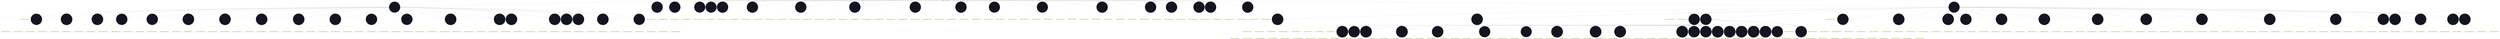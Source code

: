 digraph Chess_Search {
"rnbqkbnr/pppppppp/8/8/8/8/PPPPPPPP/RNBQKBNR w KQkq - 0 1" [label="rnbqkbnr/pppppppp/8/8/8/8/PPPPPPPP/RNBQKBNR w KQkq - 0 1", shape=box, size=5];
"rnbqkbnr/ppppp1pp/5p2/8/8/7N/PPPPPPPP/RNBQKB1R w KQkq - 0 2" [color="#edeab4", fill_color="#edeab4", size="0.2", style=filled];
"rnbqkbnr/pppppppp/8/8/8/7N/PPPPPPPP/RNBQKB1R b KQkq - 1 1" -> "rnbqkbnr/ppppp1pp/5p2/8/8/7N/PPPPPPPP/RNBQKB1R w KQkq - 0 2"  [color="#edeab4", label=f7f6];
"rnbqkbnr/1ppppppp/8/p7/8/7N/PPPPPPPP/RNBQKB1R w KQkq - 0 2" [color="#edeab4", fill_color="#edeab4", size="0.2", style=filled];
"rnbqkbnr/pppppppp/8/8/8/7N/PPPPPPPP/RNBQKB1R b KQkq - 1 1" -> "rnbqkbnr/1ppppppp/8/p7/8/7N/PPPPPPPP/RNBQKB1R w KQkq - 0 2"  [color="#edeab4", label=a7a5];
"rnbqkbnr/1ppppppp/8/p7/3P4/7N/PPP1PPPP/RNBQKB1R b KQkq - 0 2" [color="#edeab4", fill_color="#edeab4", size="0.2", style=filled];
"rnbqkbnr/pppppppp/8/8/8/7N/PPPPPPPP/RNBQKB1R b KQkq - 1 1" -> "rnbqkbnr/1ppppppp/8/p7/3P4/7N/PPP1PPPP/RNBQKB1R b KQkq - 0 2"  [color="#edeab4", label=d2d4];
"rnbqkbnr/pppppppp/8/8/8/7N/PPPPPPPP/RNBQKB1R b KQkq - 1 1" [fillcolor="#131621", shape=circle, size="1.0", style=filled];
"rnbqkbnr/pppppppp/8/8/8/8/PPPPPPPP/RNBQKBNR w KQkq - 0 1" -> "rnbqkbnr/pppppppp/8/8/8/7N/PPPPPPPP/RNBQKB1R b KQkq - 1 1"  [label=g1h3];
"rnbqkbnr/1ppppppp/8/p7/8/5N2/PPPPPPPP/RNBQKB1R w KQkq - 0 2" [color="#edeab4", fill_color="#edeab4", size="0.2", style=filled];
"rnbqkbnr/pppppppp/8/8/8/5N2/PPPPPPPP/RNBQKB1R b KQkq - 1 1" -> "rnbqkbnr/1ppppppp/8/p7/8/5N2/PPPPPPPP/RNBQKB1R w KQkq - 0 2"  [color="#edeab4", label=a7a5];
"rnbqkbnr/pppppppp/8/8/8/5N2/PPPPPPPP/RNBQKB1R b KQkq - 1 1" [fillcolor="#131621", shape=circle, size="1.0", style=filled];
"rnbqkbnr/pppppppp/8/8/8/8/PPPPPPPP/RNBQKBNR w KQkq - 0 1" -> "rnbqkbnr/pppppppp/8/8/8/5N2/PPPPPPPP/RNBQKB1R b KQkq - 1 1"  [label=g1f3];
"rnbqkbnr/pp1ppppp/8/2p5/8/2N5/PPPPPPPP/R1BQKBNR w KQkq - 0 2" [color="#edeab4", fill_color="#edeab4", size="0.2", style=filled];
"rnbqkbnr/pppppppp/8/8/8/2N5/PPPPPPPP/R1BQKBNR b KQkq - 1 1" -> "rnbqkbnr/pp1ppppp/8/2p5/8/2N5/PPPPPPPP/R1BQKBNR w KQkq - 0 2"  [color="#edeab4", label=c7c5];
"rnbqkbnr/ppppppp1/7p/8/8/2N5/PPPPPPPP/R1BQKBNR w KQkq - 0 2" [color="#edeab4", fill_color="#edeab4", size="0.2", style=filled];
"rnbqkbnr/pppppppp/8/8/8/2N5/PPPPPPPP/R1BQKBNR b KQkq - 1 1" -> "rnbqkbnr/ppppppp1/7p/8/8/2N5/PPPPPPPP/R1BQKBNR w KQkq - 0 2"  [color="#edeab4", label=h7h6];
"rnbqkbnr/pppppppp/8/8/8/2N5/PPPPPPPP/R1BQKBNR b KQkq - 1 1" [fillcolor="#131621", shape=circle, size="1.0", style=filled];
"rnbqkbnr/pppppppp/8/8/8/8/PPPPPPPP/RNBQKBNR w KQkq - 0 1" -> "rnbqkbnr/pppppppp/8/8/8/2N5/PPPPPPPP/R1BQKBNR b KQkq - 1 1"  [label=b1c3];
"rnbqkbnr/pppppppp/8/8/8/N7/PPPPPPPP/R1BQKBNR b KQkq - 1 1" [fillcolor="#131621", shape=circle, size="1.0", style=filled];
"rnbqkbnr/pppppppp/8/8/8/8/PPPPPPPP/RNBQKBNR w KQkq - 0 1" -> "rnbqkbnr/pppppppp/8/8/8/N7/PPPPPPPP/R1BQKBNR b KQkq - 1 1"  [label=b1a3];
"rnbqkbnr/pppppppp/8/8/8/7P/PPPPPPP1/RNBQKBNR b KQkq - 0 1" [fillcolor="#131621", shape=circle, size="1.0", style=filled];
"rnbqkbnr/pppppppp/8/8/8/8/PPPPPPPP/RNBQKBNR w KQkq - 0 1" -> "rnbqkbnr/pppppppp/8/8/8/7P/PPPPPPP1/RNBQKBNR b KQkq - 0 1"  [label=h2h3];
"r1bqkbnr/pppppppp/n7/8/8/6P1/PPPPPP1P/RNBQKBNR w KQkq - 1 2" [color="#edeab4", fill_color="#edeab4", size="0.2", style=filled];
"rnbqkbnr/pppppppp/8/8/8/6P1/PPPPPP1P/RNBQKBNR b KQkq - 0 1" -> "r1bqkbnr/pppppppp/n7/8/8/6P1/PPPPPP1P/RNBQKBNR w KQkq - 1 2"  [color="#edeab4", label=b8a6];
"rnbqkbnr/ppppp1pp/8/5p2/8/6P1/PPPPPP1P/RNBQKBNR w KQkq - 0 2" [color="#edeab4", fill_color="#edeab4", size="0.2", style=filled];
"rnbqkbnr/pppppppp/8/8/8/6P1/PPPPPP1P/RNBQKBNR b KQkq - 0 1" -> "rnbqkbnr/ppppp1pp/8/5p2/8/6P1/PPPPPP1P/RNBQKBNR w KQkq - 0 2"  [color="#edeab4", label=f7f5];
"rnbqkbnr/ppppp1pp/8/5p2/8/6PB/PPPPPP1P/RNBQK1NR b KQkq - 1 2" [color="#edeab4", fill_color="#edeab4", size="0.2", style=filled];
"rnbqkbnr/pppppppp/8/8/8/6P1/PPPPPP1P/RNBQKBNR b KQkq - 0 1" -> "rnbqkbnr/ppppp1pp/8/5p2/8/6PB/PPPPPP1P/RNBQK1NR b KQkq - 1 2"  [color="#edeab4", label=f1h3];
"rnbqkbnr/pppp2pp/8/4pp2/8/6PB/PPPPPP1P/RNBQK1NR w KQkq - 0 3" [color="#edeab4", fill_color="#edeab4", size="0.2", style=filled];
"rnbqkbnr/pppppppp/8/8/8/6P1/PPPPPP1P/RNBQKBNR b KQkq - 0 1" -> "rnbqkbnr/pppp2pp/8/4pp2/8/6PB/PPPPPP1P/RNBQK1NR w KQkq - 0 3"  [color="#edeab4", label=e7e5];
"rnbqkbnr/pppppppp/8/8/8/6P1/PPPPPP1P/RNBQKBNR b KQkq - 0 1" [fillcolor="#131621", shape=circle, size="1.0", style=filled];
"rnbqkbnr/pppppppp/8/8/8/8/PPPPPPPP/RNBQKBNR w KQkq - 0 1" -> "rnbqkbnr/pppppppp/8/8/8/6P1/PPPPPP1P/RNBQKBNR b KQkq - 0 1"  [label=g2g3];
"r1bqkbnr/pppppppp/n7/8/8/5P2/PPPPP1PP/RNBQKBNR w KQkq - 1 2" [color="#edeab4", fill_color="#edeab4", size="0.2", style=filled];
"rnbqkbnr/pppppppp/8/8/8/5P2/PPPPP1PP/RNBQKBNR b KQkq - 0 1" -> "r1bqkbnr/pppppppp/n7/8/8/5P2/PPPPP1PP/RNBQKBNR w KQkq - 1 2"  [color="#edeab4", label=b8a6];
"r1bqkbnr/pppppppp/n7/8/8/N4P2/PPPPP1PP/R1BQKBNR b KQkq - 2 2" [color="#edeab4", fill_color="#edeab4", size="0.2", style=filled];
"rnbqkbnr/pppppppp/8/8/8/5P2/PPPPP1PP/RNBQKBNR b KQkq - 0 1" -> "r1bqkbnr/pppppppp/n7/8/8/N4P2/PPPPP1PP/R1BQKBNR b KQkq - 2 2"  [color="#edeab4", label=b1a3];
"rnbqkbnr/pp1ppppp/2p5/8/8/5P2/PPPPP1PP/RNBQKBNR w KQkq - 0 2" [color="#edeab4", fill_color="#edeab4", size="0.2", style=filled];
"rnbqkbnr/pppppppp/8/8/8/5P2/PPPPP1PP/RNBQKBNR b KQkq - 0 1" -> "rnbqkbnr/pp1ppppp/2p5/8/8/5P2/PPPPP1PP/RNBQKBNR w KQkq - 0 2"  [color="#edeab4", label=c7c6];
"rnbqkbnr/pppppppp/8/8/8/5P2/PPPPP1PP/RNBQKBNR b KQkq - 0 1" [fillcolor="#131621", shape=circle, size="1.0", style=filled];
"rnbqkbnr/pppppppp/8/8/8/8/PPPPPPPP/RNBQKBNR w KQkq - 0 1" -> "rnbqkbnr/pppppppp/8/8/8/5P2/PPPPP1PP/RNBQKBNR b KQkq - 0 1"  [label=f2f3];
"rnbqkbnr/pppp1ppp/8/4p3/8/4P3/PPPP1PPP/RNBQKBNR w KQkq - 0 2" [color="#edeab4", fill_color="#edeab4", size="0.2", style=filled];
"rnbqkbnr/pppppppp/8/8/8/4P3/PPPP1PPP/RNBQKBNR b KQkq - 0 1" -> "rnbqkbnr/pppp1ppp/8/4p3/8/4P3/PPPP1PPP/RNBQKBNR w KQkq - 0 2"  [color="#edeab4", label=e7e5];
"rnbqkbnr/pppp1ppp/8/4p3/6P1/4P3/PPPP1P1P/RNBQKBNR b KQkq - 0 2" [color="#edeab4", fill_color="#edeab4", size="0.2", style=filled];
"rnbqkbnr/pppppppp/8/8/8/4P3/PPPP1PPP/RNBQKBNR b KQkq - 0 1" -> "rnbqkbnr/pppp1ppp/8/4p3/6P1/4P3/PPPP1P1P/RNBQKBNR b KQkq - 0 2"  [color="#edeab4", label=g2g4];
"rnbqkbnr/pppp2pp/5p2/4p3/6P1/4P3/PPPP1P1P/RNBQKBNR w KQkq - 0 3" [color="#edeab4", fill_color="#edeab4", size="0.2", style=filled];
"rnbqkbnr/pppppppp/8/8/8/4P3/PPPP1PPP/RNBQKBNR b KQkq - 0 1" -> "rnbqkbnr/pppp2pp/5p2/4p3/6P1/4P3/PPPP1P1P/RNBQKBNR w KQkq - 0 3"  [color="#edeab4", label=f7f6];
"rnbqkbnr/1ppppppp/p7/8/8/4P3/PPPP1PPP/RNBQKBNR w KQkq - 0 2" [color="#edeab4", fill_color="#edeab4", size="0.2", style=filled];
"rnbqkbnr/pppppppp/8/8/8/4P3/PPPP1PPP/RNBQKBNR b KQkq - 0 1" -> "rnbqkbnr/1ppppppp/p7/8/8/4P3/PPPP1PPP/RNBQKBNR w KQkq - 0 2"  [color="#edeab4", label=a7a6];
"rnbqkbnr/1ppppppp/p7/8/8/3BP3/PPPP1PPP/RNBQK1NR b KQkq - 1 2" [color="#edeab4", fill_color="#edeab4", size="0.2", style=filled];
"rnbqkbnr/pppppppp/8/8/8/4P3/PPPP1PPP/RNBQKBNR b KQkq - 0 1" -> "rnbqkbnr/1ppppppp/p7/8/8/3BP3/PPPP1PPP/RNBQK1NR b KQkq - 1 2"  [color="#edeab4", label=f1d3];
"rnbqkbnr/pppppppp/8/8/8/4P3/PPPP1PPP/RNBQKBNR b KQkq - 0 1" [fillcolor="#131621", shape=circle, size="1.0", style=filled];
"rnbqkbnr/pppppppp/8/8/8/8/PPPPPPPP/RNBQKBNR w KQkq - 0 1" -> "rnbqkbnr/pppppppp/8/8/8/4P3/PPPP1PPP/RNBQKBNR b KQkq - 0 1"  [label=e2e3];
"rnbqkbnr/1ppppppp/8/p7/8/3P4/PPP1PPPP/RNBQKBNR w KQkq - 0 2" [color="#edeab4", fill_color="#edeab4", size="0.2", style=filled];
"rnbqkbnr/pppppppp/8/8/8/3P4/PPP1PPPP/RNBQKBNR b KQkq - 0 1" -> "rnbqkbnr/1ppppppp/8/p7/8/3P4/PPP1PPPP/RNBQKBNR w KQkq - 0 2"  [color="#edeab4", label=a7a5];
"rnbqkbnr/1ppppppp/8/p7/8/3PB3/PPP1PPPP/RN1QKBNR b KQkq - 1 2" [color="#edeab4", fill_color="#edeab4", size="0.2", style=filled];
"rnbqkbnr/pppppppp/8/8/8/3P4/PPP1PPPP/RNBQKBNR b KQkq - 0 1" -> "rnbqkbnr/1ppppppp/8/p7/8/3PB3/PPP1PPPP/RN1QKBNR b KQkq - 1 2"  [color="#edeab4", label=c1e3];
"rnbqkb1r/pppppppp/7n/8/8/3P4/PPP1PPPP/RNBQKBNR w KQkq - 1 2" [color="#edeab4", fill_color="#edeab4", size="0.2", style=filled];
"rnbqkbnr/pppppppp/8/8/8/3P4/PPP1PPPP/RNBQKBNR b KQkq - 0 1" -> "rnbqkb1r/pppppppp/7n/8/8/3P4/PPP1PPPP/RNBQKBNR w KQkq - 1 2"  [color="#edeab4", label=g8h6];
"rnbqkb1r/pppppppp/7n/8/4P3/3P4/PPP2PPP/RNBQKBNR b KQkq - 0 2" [color="#edeab4", fill_color="#edeab4", size="0.2", style=filled];
"rnbqkbnr/pppppppp/8/8/8/3P4/PPP1PPPP/RNBQKBNR b KQkq - 0 1" -> "rnbqkb1r/pppppppp/7n/8/4P3/3P4/PPP2PPP/RNBQKBNR b KQkq - 0 2"  [color="#edeab4", label=e2e4];
"rnbqkbnr/pppppppp/8/8/8/3P4/PPP1PPPP/RNBQKBNR b KQkq - 0 1" [fillcolor="#131621", shape=circle, size="1.0", style=filled];
"rnbqkbnr/pppppppp/8/8/8/8/PPPPPPPP/RNBQKBNR w KQkq - 0 1" -> "rnbqkbnr/pppppppp/8/8/8/3P4/PPP1PPPP/RNBQKBNR b KQkq - 0 1"  [label=d2d3];
"r1bqkbnr/pppppppp/n7/8/8/2P5/PP1PPPPP/RNBQKBNR w KQkq - 1 2" [color="#edeab4", fill_color="#edeab4", size="0.2", style=filled];
"rnbqkbnr/pppppppp/8/8/8/2P5/PP1PPPPP/RNBQKBNR b KQkq - 0 1" -> "r1bqkbnr/pppppppp/n7/8/8/2P5/PP1PPPPP/RNBQKBNR w KQkq - 1 2"  [color="#edeab4", label=b8a6];
"r1bqkbnr/pppppppp/n7/8/P7/2P5/1P1PPPPP/RNBQKBNR b KQkq - 0 2" [color="#edeab4", fill_color="#edeab4", size="0.2", style=filled];
"rnbqkbnr/pppppppp/8/8/8/2P5/PP1PPPPP/RNBQKBNR b KQkq - 0 1" -> "r1bqkbnr/pppppppp/n7/8/P7/2P5/1P1PPPPP/RNBQKBNR b KQkq - 0 2"  [color="#edeab4", label=a2a4];
"r1bqkbnr/pppppppp/8/2n5/P7/2P5/1P1PPPPP/RNBQKBNR w KQkq - 1 3" [color="#edeab4", fill_color="#edeab4", size="0.2", style=filled];
"rnbqkbnr/pppppppp/8/8/8/2P5/PP1PPPPP/RNBQKBNR b KQkq - 0 1" -> "r1bqkbnr/pppppppp/8/2n5/P7/2P5/1P1PPPPP/RNBQKBNR w KQkq - 1 3"  [color="#edeab4", label=a6c5];
"rnbqkbnr/pp1ppppp/8/2p5/8/2P5/PP1PPPPP/RNBQKBNR w KQkq - 0 2" [color="#edeab4", fill_color="#edeab4", size="0.2", style=filled];
"rnbqkbnr/pppppppp/8/8/8/2P5/PP1PPPPP/RNBQKBNR b KQkq - 0 1" -> "rnbqkbnr/pp1ppppp/8/2p5/8/2P5/PP1PPPPP/RNBQKBNR w KQkq - 0 2"  [color="#edeab4", label=c7c5];
"rnbqkbnr/pp1ppppp/8/2p5/8/P1P5/1P1PPPPP/RNBQKBNR b KQkq - 0 2" [color="#edeab4", fill_color="#edeab4", size="0.2", style=filled];
"rnbqkbnr/pppppppp/8/8/8/2P5/PP1PPPPP/RNBQKBNR b KQkq - 0 1" -> "rnbqkbnr/pp1ppppp/8/2p5/8/P1P5/1P1PPPPP/RNBQKBNR b KQkq - 0 2"  [color="#edeab4", label=a2a3];
"rnbqkbnr/pp2pppp/8/2pp4/8/P1P5/1P1PPPPP/RNBQKBNR w KQkq - 0 3" [color="#edeab4", fill_color="#edeab4", size="0.2", style=filled];
"rnbqkbnr/pppppppp/8/8/8/2P5/PP1PPPPP/RNBQKBNR b KQkq - 0 1" -> "rnbqkbnr/pp2pppp/8/2pp4/8/P1P5/1P1PPPPP/RNBQKBNR w KQkq - 0 3"  [color="#edeab4", label=d7d5];
"rnbqkbnr/pppppppp/8/8/8/2P5/PP1PPPPP/RNBQKBNR b KQkq - 0 1" [fillcolor="#131621", shape=circle, size="1.0", style=filled];
"rnbqkbnr/pppppppp/8/8/8/8/PPPPPPPP/RNBQKBNR w KQkq - 0 1" -> "rnbqkbnr/pppppppp/8/8/8/2P5/PP1PPPPP/RNBQKBNR b KQkq - 0 1"  [label=c2c3];
"rnbqkbnr/ppppp1pp/8/5p2/8/1P6/P1PPPPPP/RNBQKBNR w KQkq - 0 2" [color="#edeab4", fill_color="#edeab4", size="0.2", style=filled];
"rnbqkbnr/pppppppp/8/8/8/1P6/P1PPPPPP/RNBQKBNR b KQkq - 0 1" -> "rnbqkbnr/ppppp1pp/8/5p2/8/1P6/P1PPPPPP/RNBQKBNR w KQkq - 0 2"  [color="#edeab4", label=f7f5];
"rnbqkbnr/ppppp1pp/8/5p2/4P3/1P6/P1PP1PPP/RNBQKBNR b KQkq - 0 2" [color="#edeab4", fill_color="#edeab4", size="0.2", style=filled];
"rnbqkbnr/pppppppp/8/8/8/1P6/P1PPPPPP/RNBQKBNR b KQkq - 0 1" -> "rnbqkbnr/ppppp1pp/8/5p2/4P3/1P6/P1PP1PPP/RNBQKBNR b KQkq - 0 2"  [color="#edeab4", label=e2e4];
"rnbqkbnr/pp1pp1pp/2p5/5p2/4P3/1P6/P1PP1PPP/RNBQKBNR w KQkq - 0 3" [color="#edeab4", fill_color="#edeab4", size="0.2", style=filled];
"rnbqkbnr/pppppppp/8/8/8/1P6/P1PPPPPP/RNBQKBNR b KQkq - 0 1" -> "rnbqkbnr/pp1pp1pp/2p5/5p2/4P3/1P6/P1PP1PPP/RNBQKBNR w KQkq - 0 3"  [color="#edeab4", label=c7c6];
"rnbqkbnr/pppppppp/8/8/8/1P6/P1PPPPPP/RNBQKBNR b KQkq - 0 1" [fillcolor="#131621", shape=circle, size="1.0", style=filled];
"rnbqkbnr/pppppppp/8/8/8/8/PPPPPPPP/RNBQKBNR w KQkq - 0 1" -> "rnbqkbnr/pppppppp/8/8/8/1P6/P1PPPPPP/RNBQKBNR b KQkq - 0 1"  [label=b2b3];
"rnbqkbnr/pppppp1p/6p1/8/8/P7/1PPPPPPP/RNBQKBNR w KQkq - 0 2" [color="#edeab4", fill_color="#edeab4", size="0.2", style=filled];
"rnbqkbnr/pppppppp/8/8/8/P7/1PPPPPPP/RNBQKBNR b KQkq - 0 1" -> "rnbqkbnr/pppppp1p/6p1/8/8/P7/1PPPPPPP/RNBQKBNR w KQkq - 0 2"  [color="#edeab4", label=g7g6];
"rnbqkbnr/pppppp1p/6p1/8/7P/P7/1PPPPPP1/RNBQKBNR b KQkq - 0 2" [color="#edeab4", fill_color="#edeab4", size="0.2", style=filled];
"rnbqkbnr/pppppppp/8/8/8/P7/1PPPPPPP/RNBQKBNR b KQkq - 0 1" -> "rnbqkbnr/pppppp1p/6p1/8/7P/P7/1PPPPPP1/RNBQKBNR b KQkq - 0 2"  [color="#edeab4", label=h2h4];
"rnbqk1nr/pppppp1p/6pb/8/7P/P7/1PPPPPP1/RNBQKBNR w KQkq - 1 3" [color="#edeab4", fill_color="#edeab4", size="0.2", style=filled];
"rnbqkbnr/pppppppp/8/8/8/P7/1PPPPPPP/RNBQKBNR b KQkq - 0 1" -> "rnbqk1nr/pppppp1p/6pb/8/7P/P7/1PPPPPP1/RNBQKBNR w KQkq - 1 3"  [color="#edeab4", label=f8h6];
"rnbqkbnr/pppppppp/8/8/8/P7/1PPPPPPP/RNBQKBNR b KQkq - 0 1" [fillcolor="#131621", shape=circle, size="1.0", style=filled];
"rnbqkbnr/pppppppp/8/8/8/8/PPPPPPPP/RNBQKBNR w KQkq - 0 1" -> "rnbqkbnr/pppppppp/8/8/8/P7/1PPPPPPP/RNBQKBNR b KQkq - 0 1"  [label=a2a3];
"rnbqkbnr/pppp1ppp/8/4p3/7P/8/PPPPPPP1/RNBQKBNR w KQkq - 0 2" [color="#edeab4", fill_color="#edeab4", size="0.2", style=filled];
"rnbqkbnr/pppppppp/8/8/7P/8/PPPPPPP1/RNBQKBNR b KQkq - 0 1" -> "rnbqkbnr/pppp1ppp/8/4p3/7P/8/PPPPPPP1/RNBQKBNR w KQkq - 0 2"  [color="#edeab4", label=e7e5];
"rnbqkbnr/pppp1ppp/8/4p3/7P/5P2/PPPPP1P1/RNBQKBNR b KQkq - 0 2" [color="#edeab4", fill_color="#edeab4", size="0.2", style=filled];
"rnbqkbnr/pppppppp/8/8/7P/8/PPPPPPP1/RNBQKBNR b KQkq - 0 1" -> "rnbqkbnr/pppp1ppp/8/4p3/7P/5P2/PPPPP1P1/RNBQKBNR b KQkq - 0 2"  [color="#edeab4", label=f2f3];
"rnbqkbnr/1ppppppp/8/p7/7P/8/PPPPPPP1/RNBQKBNR w KQkq - 0 2" [color="#edeab4", fill_color="#edeab4", size="0.2", style=filled];
"rnbqkbnr/pppppppp/8/8/7P/8/PPPPPPP1/RNBQKBNR b KQkq - 0 1" -> "rnbqkbnr/1ppppppp/8/p7/7P/8/PPPPPPP1/RNBQKBNR w KQkq - 0 2"  [color="#edeab4", label=a7a5];
"rnbqkbnr/1ppppppp/8/p7/7P/P7/1PPPPPP1/RNBQKBNR b KQkq - 0 2" [color="#edeab4", fill_color="#edeab4", size="0.2", style=filled];
"rnbqkbnr/pppppppp/8/8/7P/8/PPPPPPP1/RNBQKBNR b KQkq - 0 1" -> "rnbqkbnr/1ppppppp/8/p7/7P/P7/1PPPPPP1/RNBQKBNR b KQkq - 0 2"  [color="#edeab4", label=a2a3];
"rnbqkbnr/1pppp1pp/8/p4p2/7P/P7/1PPPPPP1/RNBQKBNR w KQkq - 0 3" [color="#edeab4", fill_color="#edeab4", size="0.2", style=filled];
"rnbqkbnr/pppppppp/8/8/7P/8/PPPPPPP1/RNBQKBNR b KQkq - 0 1" -> "rnbqkbnr/1pppp1pp/8/p4p2/7P/P7/1PPPPPP1/RNBQKBNR w KQkq - 0 3"  [color="#edeab4", label=f7f5];
"rnbqkbnr/pppppppp/8/8/7P/8/PPPPPPP1/RNBQKBNR b KQkq - 0 1" [fillcolor="#131621", shape=circle, size="1.0", style=filled];
"rnbqkbnr/pppppppp/8/8/8/8/PPPPPPPP/RNBQKBNR w KQkq - 0 1" -> "rnbqkbnr/pppppppp/8/8/7P/8/PPPPPPP1/RNBQKBNR b KQkq - 0 1"  [label=h2h4];
"r1bqkbnr/pppppppp/n7/8/6P1/8/PPPPPP1P/RNBQKBNR w KQkq - 1 2" [color="#edeab4", fill_color="#edeab4", size="0.2", style=filled];
"rnbqkbnr/pppppppp/8/8/6P1/8/PPPPPP1P/RNBQKBNR b KQkq - 0 1" -> "r1bqkbnr/pppppppp/n7/8/6P1/8/PPPPPP1P/RNBQKBNR w KQkq - 1 2"  [color="#edeab4", label=b8a6];
"r1bqkbnr/pppppppp/n7/8/P5P1/8/1PPPPP1P/RNBQKBNR b KQkq - 0 2" [color="#edeab4", fill_color="#edeab4", size="0.2", style=filled];
"rnbqkbnr/pppppppp/8/8/6P1/8/PPPPPP1P/RNBQKBNR b KQkq - 0 1" -> "r1bqkbnr/pppppppp/n7/8/P5P1/8/1PPPPP1P/RNBQKBNR b KQkq - 0 2"  [color="#edeab4", label=a2a4];
"r1bqkbnr/pppppppp/2n5/8/6P1/8/PPPPPP1P/RNBQKBNR w KQkq - 1 2" [color="#edeab4", fill_color="#edeab4", size="0.2", style=filled];
"rnbqkbnr/pppppppp/8/8/6P1/8/PPPPPP1P/RNBQKBNR b KQkq - 0 1" -> "r1bqkbnr/pppppppp/2n5/8/6P1/8/PPPPPP1P/RNBQKBNR w KQkq - 1 2"  [color="#edeab4", label=b8c6];
"r1bqkbnr/pppppppp/2n5/8/6P1/P7/1PPPPP1P/RNBQKBNR b KQkq - 0 2" [color="#edeab4", fill_color="#edeab4", size="0.2", style=filled];
"rnbqkbnr/pppppppp/8/8/6P1/8/PPPPPP1P/RNBQKBNR b KQkq - 0 1" -> "r1bqkbnr/pppppppp/2n5/8/6P1/P7/1PPPPP1P/RNBQKBNR b KQkq - 0 2"  [color="#edeab4", label=a2a3];
"r1bqkbnr/1ppppppp/p1n5/8/6P1/P7/1PPPPP1P/RNBQKBNR w KQkq - 0 3" [color="#edeab4", fill_color="#edeab4", size="0.2", style=filled];
"rnbqkbnr/pppppppp/8/8/6P1/8/PPPPPP1P/RNBQKBNR b KQkq - 0 1" -> "r1bqkbnr/1ppppppp/p1n5/8/6P1/P7/1PPPPP1P/RNBQKBNR w KQkq - 0 3"  [color="#edeab4", label=a7a6];
"rnbqkbnr/pppppppp/8/8/6P1/8/PPPPPP1P/RNBQKBNR b KQkq - 0 1" [fillcolor="#131621", shape=circle, size="1.0", style=filled];
"rnbqkbnr/pppppppp/8/8/8/8/PPPPPPPP/RNBQKBNR w KQkq - 0 1" -> "rnbqkbnr/pppppppp/8/8/6P1/8/PPPPPP1P/RNBQKBNR b KQkq - 0 1"  [label=g2g4];
"rnbqkbnr/ppp1pppp/8/3p4/5P2/8/PPPPP1PP/RNBQKBNR w KQkq - 0 2" [color="#edeab4", fill_color="#edeab4", size="0.2", style=filled];
"rnbqkbnr/pppppppp/8/8/5P2/8/PPPPP1PP/RNBQKBNR b KQkq - 0 1" -> "rnbqkbnr/ppp1pppp/8/3p4/5P2/8/PPPPP1PP/RNBQKBNR w KQkq - 0 2"  [color="#edeab4", label=d7d5];
"rnbqkbnr/ppp1pppp/8/3p4/5P2/P7/1PPPP1PP/RNBQKBNR b KQkq - 0 2" [color="#edeab4", fill_color="#edeab4", size="0.2", style=filled];
"rnbqkbnr/pppppppp/8/8/5P2/8/PPPPP1PP/RNBQKBNR b KQkq - 0 1" -> "rnbqkbnr/ppp1pppp/8/3p4/5P2/P7/1PPPP1PP/RNBQKBNR b KQkq - 0 2"  [color="#edeab4", label=a2a3];
"rnbqkbnr/1pp1pppp/8/p2p4/5P2/P7/1PPPP1PP/RNBQKBNR w KQkq - 0 3" [color="#edeab4", fill_color="#edeab4", size="0.2", style=filled];
"rnbqkbnr/pppppppp/8/8/5P2/8/PPPPP1PP/RNBQKBNR b KQkq - 0 1" -> "rnbqkbnr/1pp1pppp/8/p2p4/5P2/P7/1PPPP1PP/RNBQKBNR w KQkq - 0 3"  [color="#edeab4", label=a7a5];
"rnbqkbnr/pppppppp/8/8/5P2/8/PPPPP1PP/RNBQKBNR b KQkq - 0 1" [fillcolor="#131621", shape=circle, size="1.0", style=filled];
"rnbqkbnr/pppppppp/8/8/8/8/PPPPPPPP/RNBQKBNR w KQkq - 0 1" -> "rnbqkbnr/pppppppp/8/8/5P2/8/PPPPP1PP/RNBQKBNR b KQkq - 0 1"  [label=f2f4];
"rnbqkbnr/pp1ppppp/2p5/8/4P3/8/PPPP1PPP/RNBQKBNR w KQkq - 0 2" [color="#edeab4", fill_color="#edeab4", size="0.2", style=filled];
"rnbqkbnr/pppppppp/8/8/4P3/8/PPPP1PPP/RNBQKBNR b KQkq - 0 1" -> "rnbqkbnr/pp1ppppp/2p5/8/4P3/8/PPPP1PPP/RNBQKBNR w KQkq - 0 2"  [color="#edeab4", label=c7c6];
"rnbqkbnr/pppppppp/8/8/4P3/8/PPPP1PPP/RNBQKBNR b KQkq - 0 1" [fillcolor="#131621", shape=circle, size="1.0", style=filled];
"rnbqkbnr/pppppppp/8/8/8/8/PPPPPPPP/RNBQKBNR w KQkq - 0 1" -> "rnbqkbnr/pppppppp/8/8/4P3/8/PPPP1PPP/RNBQKBNR b KQkq - 0 1"  [label=e2e4];
"rnbqkbnr/pppp1ppp/8/4p3/3P4/8/PPP1PPPP/RNBQKBNR w KQkq - 0 2" [color="#edeab4", fill_color="#edeab4", size="0.2", style=filled];
"rnbqkbnr/pppppppp/8/8/3P4/8/PPP1PPPP/RNBQKBNR b KQkq - 0 1" -> "rnbqkbnr/pppp1ppp/8/4p3/3P4/8/PPP1PPPP/RNBQKBNR w KQkq - 0 2"  [color="#edeab4", label=e7e5];
"rnbqkbnr/pppp1ppp/8/4p3/3P1P2/8/PPP1P1PP/RNBQKBNR b KQkq - 0 2" [color="#edeab4", fill_color="#edeab4", size="0.2", style=filled];
"rnbqkbnr/pppppppp/8/8/3P4/8/PPP1PPPP/RNBQKBNR b KQkq - 0 1" -> "rnbqkbnr/pppp1ppp/8/4p3/3P1P2/8/PPP1P1PP/RNBQKBNR b KQkq - 0 2"  [color="#edeab4", label=f2f4];
"r1bqkbnr/pppppppp/2n5/8/3P4/8/PPP1PPPP/RNBQKBNR w KQkq - 1 2" [color="#edeab4", fill_color="#edeab4", size="0.2", style=filled];
"rnbqkbnr/pppppppp/8/8/3P4/8/PPP1PPPP/RNBQKBNR b KQkq - 0 1" -> "r1bqkbnr/pppppppp/2n5/8/3P4/8/PPP1PPPP/RNBQKBNR w KQkq - 1 2"  [color="#edeab4", label=b8c6];
"r1bqkbnr/pppppppp/2n4B/8/3P4/8/PPP1PPPP/RN1QKBNR b KQkq - 2 2" [color="#edeab4", fill_color="#edeab4", size="0.2", style=filled];
"rnbqkbnr/pppppppp/8/8/3P4/8/PPP1PPPP/RNBQKBNR b KQkq - 0 1" -> "r1bqkbnr/pppppppp/2n4B/8/3P4/8/PPP1PPPP/RN1QKBNR b KQkq - 2 2"  [color="#edeab4", label=c1h6];
"rnbqkbnr/pppppppp/8/8/3P4/8/PPP1PPPP/RNBQKBNR b KQkq - 0 1" [fillcolor="#131621", shape=circle, size="1.0", style=filled];
"rnbqkbnr/pppppppp/8/8/8/8/PPPPPPPP/RNBQKBNR w KQkq - 0 1" -> "rnbqkbnr/pppppppp/8/8/3P4/8/PPP1PPPP/RNBQKBNR b KQkq - 0 1"  [label=d2d4];
"rnbqkbnr/pppppppp/8/8/2P5/8/PP1PPPPP/RNBQKBNR b KQkq - 0 1" [fillcolor="#131621", shape=circle, size="1.0", style=filled];
"rnbqkbnr/pppppppp/8/8/8/8/PPPPPPPP/RNBQKBNR w KQkq - 0 1" -> "rnbqkbnr/pppppppp/8/8/2P5/8/PP1PPPPP/RNBQKBNR b KQkq - 0 1"  [label=c2c4];
"rnbqkbnr/ppppppp1/7p/8/1P6/8/P1PPPPPP/RNBQKBNR w KQkq - 0 2" [color="#edeab4", fill_color="#edeab4", size="0.2", style=filled];
"rnbqkbnr/pppppppp/8/8/1P6/8/P1PPPPPP/RNBQKBNR b KQkq - 0 1" -> "rnbqkbnr/ppppppp1/7p/8/1P6/8/P1PPPPPP/RNBQKBNR w KQkq - 0 2"  [color="#edeab4", label=h7h6];
"r1bqkbnr/pppppppp/2n5/8/1P6/8/P1PPPPPP/RNBQKBNR w KQkq - 1 2" [color="#edeab4", fill_color="#edeab4", size="0.2", style=filled];
"rnbqkbnr/pppppppp/8/8/1P6/8/P1PPPPPP/RNBQKBNR b KQkq - 0 1" -> "r1bqkbnr/pppppppp/2n5/8/1P6/8/P1PPPPPP/RNBQKBNR w KQkq - 1 2"  [color="#edeab4", label=b8c6];
"r1bqkbnr/pppppppp/2n5/8/1P6/4P3/P1PP1PPP/RNBQKBNR b KQkq - 0 2" [color="#edeab4", fill_color="#edeab4", size="0.2", style=filled];
"rnbqkbnr/pppppppp/8/8/1P6/8/P1PPPPPP/RNBQKBNR b KQkq - 0 1" -> "r1bqkbnr/pppppppp/2n5/8/1P6/4P3/P1PP1PPP/RNBQKBNR b KQkq - 0 2"  [color="#edeab4", label=e2e3];
"rnbqkbnr/pppppppp/8/8/1P6/8/P1PPPPPP/RNBQKBNR b KQkq - 0 1" [fillcolor="#131621", shape=circle, size="1.0", style=filled];
"rnbqkbnr/pppppppp/8/8/8/8/PPPPPPPP/RNBQKBNR w KQkq - 0 1" -> "rnbqkbnr/pppppppp/8/8/1P6/8/P1PPPPPP/RNBQKBNR b KQkq - 0 1"  [label=b2b4];
"r1bqkbnr/pppppppp/n7/8/P7/8/1PPPPPPP/RNBQKBNR w KQkq - 1 2" [color="#edeab4", fill_color="#edeab4", size="0.2", style=filled];
"rnbqkbnr/pppppppp/8/8/P7/8/1PPPPPPP/RNBQKBNR b KQkq - 0 1" -> "r1bqkbnr/pppppppp/n7/8/P7/8/1PPPPPPP/RNBQKBNR w KQkq - 1 2"  [color="#edeab4", label=b8a6];
"rnbqkbnr/1ppppppp/8/p7/P7/8/1PPPPPPP/RNBQKBNR w KQkq - 0 2" [color="#edeab4", fill_color="#edeab4", size="0.2", style=filled];
"rnbqkbnr/pppppppp/8/8/P7/8/1PPPPPPP/RNBQKBNR b KQkq - 0 1" -> "rnbqkbnr/1ppppppp/8/p7/P7/8/1PPPPPPP/RNBQKBNR w KQkq - 0 2"  [color="#edeab4", label=a7a5];
"rnbqkbnr/1ppppppp/8/p7/P7/7P/1PPPPPP1/RNBQKBNR b KQkq - 0 2" [color="#edeab4", fill_color="#edeab4", size="0.2", style=filled];
"rnbqkbnr/pppppppp/8/8/P7/8/1PPPPPPP/RNBQKBNR b KQkq - 0 1" -> "rnbqkbnr/1ppppppp/8/p7/P7/7P/1PPPPPP1/RNBQKBNR b KQkq - 0 2"  [color="#edeab4", label=h2h3];
"r1bqkbnr/1ppppppp/n7/p7/P7/7P/1PPPPPP1/RNBQKBNR w KQkq - 1 3" [color="#edeab4", fill_color="#edeab4", size="0.2", style=filled];
"rnbqkbnr/pppppppp/8/8/P7/8/1PPPPPPP/RNBQKBNR b KQkq - 0 1" -> "r1bqkbnr/1ppppppp/n7/p7/P7/7P/1PPPPPP1/RNBQKBNR w KQkq - 1 3"  [color="#edeab4", label=b8a6];
"rnbqkbnr/pppppppp/8/8/P7/8/1PPPPPPP/RNBQKBNR b KQkq - 0 1" [fillcolor="#131621", shape=circle, size="1.0", style=filled];
"rnbqkbnr/pppppppp/8/8/8/8/PPPPPPPP/RNBQKBNR w KQkq - 0 1" -> "rnbqkbnr/pppppppp/8/8/P7/8/1PPPPPPP/RNBQKBNR b KQkq - 0 1"  [label=a2a4];
"rnbqkb1r/pppppppp/7n/8/1P6/7N/P1PPPPPP/RNBQKB1R b KQkq - 0 2" [color="#edeab4", fill_color="#edeab4", size="0.2", style=filled];
"rnbqkb1r/pppppppp/7n/8/8/7N/PPPPPPPP/RNBQKB1R w KQkq - 2 2" -> "rnbqkb1r/pppppppp/7n/8/1P6/7N/P1PPPPPP/RNBQKB1R b KQkq - 0 2"  [color="#edeab4", label=b2b4];
"rnbqkb1r/ppppp1pp/7n/5p2/1P6/7N/P1PPPPPP/RNBQKB1R w KQkq - 0 3" [color="#edeab4", fill_color="#edeab4", size="0.2", style=filled];
"rnbqkb1r/pppppppp/7n/8/8/7N/PPPPPPPP/RNBQKB1R w KQkq - 2 2" -> "rnbqkb1r/ppppp1pp/7n/5p2/1P6/7N/P1PPPPPP/RNBQKB1R w KQkq - 0 3"  [color="#edeab4", label=f7f5];
"rnbqkb1r/pppppppp/7n/8/8/2P4N/PP1PPPPP/RNBQKB1R b KQkq - 0 2" [color="#edeab4", fill_color="#edeab4", size="0.2", style=filled];
"rnbqkb1r/pppppppp/7n/8/8/7N/PPPPPPPP/RNBQKB1R w KQkq - 2 2" -> "rnbqkb1r/pppppppp/7n/8/8/2P4N/PP1PPPPP/RNBQKB1R b KQkq - 0 2"  [color="#edeab4", label=c2c3];
"rnbqkb1r/ppp1pppp/7n/3p4/8/2P4N/PP1PPPPP/RNBQKB1R w KQkq - 0 3" [color="#edeab4", fill_color="#edeab4", size="0.2", style=filled];
"rnbqkb1r/pppppppp/7n/8/8/7N/PPPPPPPP/RNBQKB1R w KQkq - 2 2" -> "rnbqkb1r/ppp1pppp/7n/3p4/8/2P4N/PP1PPPPP/RNBQKB1R w KQkq - 0 3"  [color="#edeab4", label=d7d5];
"rnbqkb1r/pppppppp/7n/8/8/7N/PPPPPPPP/RNBQKB1R w KQkq - 2 2" [fillcolor="#131621", shape=circle, size="1.0", style=filled];
"rnbqkbnr/pppppppp/8/8/8/7N/PPPPPPPP/RNBQKB1R b KQkq - 1 1" -> "rnbqkb1r/pppppppp/7n/8/8/7N/PPPPPPPP/RNBQKB1R w KQkq - 2 2"  [label=g8h6];
"rnbqkb1r/pppppppp/5n2/8/8/6PN/PPPPPP1P/RNBQKB1R b KQkq - 0 2" [color="#edeab4", fill_color="#edeab4", size="0.2", style=filled];
"rnbqkb1r/pppppppp/5n2/8/8/7N/PPPPPPPP/RNBQKB1R w KQkq - 2 2" -> "rnbqkb1r/pppppppp/5n2/8/8/6PN/PPPPPP1P/RNBQKB1R b KQkq - 0 2"  [color="#edeab4", label=g2g3];
"rnbqkb1r/pppppppp/8/7n/8/6PN/PPPPPP1P/RNBQKB1R w KQkq - 1 3" [color="#edeab4", fill_color="#edeab4", size="0.2", style=filled];
"rnbqkb1r/pppppppp/5n2/8/8/7N/PPPPPPPP/RNBQKB1R w KQkq - 2 2" -> "rnbqkb1r/pppppppp/8/7n/8/6PN/PPPPPP1P/RNBQKB1R w KQkq - 1 3"  [color="#edeab4", label=f6h5];
"rnbqkb1r/pppppppp/5n2/8/8/6PN/PPPPPP1P/RNBQKB1R b KQkq - 0 2" [color="#edeab4", fill_color="#edeab4", size="0.2", style=filled];
"rnbqkb1r/pppppppp/5n2/8/8/7N/PPPPPPPP/RNBQKB1R w KQkq - 2 2" -> "rnbqkb1r/pppppppp/5n2/8/8/6PN/PPPPPP1P/RNBQKB1R b KQkq - 0 2"  [color="#edeab4", label=g2g3];
"rnbqkb1r/pppppp1p/5n2/6p1/8/6PN/PPPPPP1P/RNBQKB1R w KQkq - 0 3" [color="#edeab4", fill_color="#edeab4", size="0.2", style=filled];
"rnbqkb1r/pppppppp/5n2/8/8/7N/PPPPPPPP/RNBQKB1R w KQkq - 2 2" -> "rnbqkb1r/pppppp1p/5n2/6p1/8/6PN/PPPPPP1P/RNBQKB1R w KQkq - 0 3"  [color="#edeab4", label=g7g5];
"rnbqkb1r/pppppppp/5n2/8/8/7N/PPPPPPPP/RNBQKB1R w KQkq - 2 2" [fillcolor="#131621", shape=circle, size="1.0", style=filled];
"rnbqkbnr/pppppppp/8/8/8/7N/PPPPPPPP/RNBQKB1R b KQkq - 1 1" -> "rnbqkb1r/pppppppp/5n2/8/8/7N/PPPPPPPP/RNBQKB1R w KQkq - 2 2"  [label=g8f6];
"r1bqkbnr/pppppppp/2n5/8/8/6PN/PPPPPP1P/RNBQKB1R b KQkq - 0 2" [color="#edeab4", fill_color="#edeab4", size="0.2", style=filled];
"r1bqkbnr/pppppppp/2n5/8/8/7N/PPPPPPPP/RNBQKB1R w KQkq - 2 2" -> "r1bqkbnr/pppppppp/2n5/8/8/6PN/PPPPPP1P/RNBQKB1R b KQkq - 0 2"  [color="#edeab4", label=g2g3];
"r1bqkbnr/pppppppp/2n5/8/8/7N/PPPPPPPP/RNBQKB1R w KQkq - 2 2" [fillcolor="#131621", shape=circle, size="1.0", style=filled];
"rnbqkbnr/pppppppp/8/8/8/7N/PPPPPPPP/RNBQKB1R b KQkq - 1 1" -> "r1bqkbnr/pppppppp/2n5/8/8/7N/PPPPPPPP/RNBQKB1R w KQkq - 2 2"  [label=b8c6];
"r1bqkbnr/pppppppp/n7/8/5P2/7N/PPPPP1PP/RNBQKB1R b KQkq - 0 2" [color="#edeab4", fill_color="#edeab4", size="0.2", style=filled];
"r1bqkbnr/pppppppp/n7/8/8/7N/PPPPPPPP/RNBQKB1R w KQkq - 2 2" -> "r1bqkbnr/pppppppp/n7/8/5P2/7N/PPPPP1PP/RNBQKB1R b KQkq - 0 2"  [color="#edeab4", label=f2f4];
"r1bqkbnr/ppp1pppp/n7/3p4/5P2/7N/PPPPP1PP/RNBQKB1R w KQkq - 0 3" [color="#edeab4", fill_color="#edeab4", size="0.2", style=filled];
"r1bqkbnr/pppppppp/n7/8/8/7N/PPPPPPPP/RNBQKB1R w KQkq - 2 2" -> "r1bqkbnr/ppp1pppp/n7/3p4/5P2/7N/PPPPP1PP/RNBQKB1R w KQkq - 0 3"  [color="#edeab4", label=d7d5];
"r1bqkbnr/ppp1pppp/n7/3p4/5P2/1P5N/P1PPP1PP/RNBQKB1R b KQkq - 0 3" [color="#edeab4", fill_color="#edeab4", size="0.2", style=filled];
"r1bqkbnr/pppppppp/n7/8/8/7N/PPPPPPPP/RNBQKB1R w KQkq - 2 2" -> "r1bqkbnr/ppp1pppp/n7/3p4/5P2/1P5N/P1PPP1PP/RNBQKB1R b KQkq - 0 3"  [color="#edeab4", label=b2b3];
"r1bqkbnr/pppppppp/n7/8/8/7N/PPPPPPPP/RNBQKB1R w KQkq - 2 2" [fillcolor="#131621", shape=circle, size="1.0", style=filled];
"rnbqkbnr/pppppppp/8/8/8/7N/PPPPPPPP/RNBQKB1R b KQkq - 1 1" -> "r1bqkbnr/pppppppp/n7/8/8/7N/PPPPPPPP/RNBQKB1R w KQkq - 2 2"  [label=b8a6];
"rnbqkbnr/ppppppp1/7p/8/8/1P5N/P1PPPPPP/RNBQKB1R b KQkq - 0 2" [color="#edeab4", fill_color="#edeab4", size="0.2", style=filled];
"rnbqkbnr/ppppppp1/7p/8/8/7N/PPPPPPPP/RNBQKB1R w KQkq - 0 2" -> "rnbqkbnr/ppppppp1/7p/8/8/1P5N/P1PPPPPP/RNBQKB1R b KQkq - 0 2"  [color="#edeab4", label=b2b3];
"rnbqkbnr/p1ppppp1/1p5p/8/8/1P5N/P1PPPPPP/RNBQKB1R w KQkq - 0 3" [color="#edeab4", fill_color="#edeab4", size="0.2", style=filled];
"rnbqkbnr/ppppppp1/7p/8/8/7N/PPPPPPPP/RNBQKB1R w KQkq - 0 2" -> "rnbqkbnr/p1ppppp1/1p5p/8/8/1P5N/P1PPPPPP/RNBQKB1R w KQkq - 0 3"  [color="#edeab4", label=b7b6];
"rnbqkbnr/ppppppp1/7p/8/8/7N/PPPPPPPP/RNBQKB1R w KQkq - 0 2" [fillcolor="#131621", shape=circle, size="1.0", style=filled];
"rnbqkbnr/pppppppp/8/8/8/7N/PPPPPPPP/RNBQKB1R b KQkq - 1 1" -> "rnbqkbnr/ppppppp1/7p/8/8/7N/PPPPPPPP/RNBQKB1R w KQkq - 0 2"  [label=h7h6];
"rnbqkbnr/pppppp1p/6p1/8/8/P6N/1PPPPPPP/RNBQKB1R b KQkq - 0 2" [color="#edeab4", fill_color="#edeab4", size="0.2", style=filled];
"rnbqkbnr/pppppp1p/6p1/8/8/7N/PPPPPPPP/RNBQKB1R w KQkq - 0 2" -> "rnbqkbnr/pppppp1p/6p1/8/8/P6N/1PPPPPPP/RNBQKB1R b KQkq - 0 2"  [color="#edeab4", label=a2a3];
"rnbqkbnr/pppppp1p/6p1/8/P7/7N/1PPPPPPP/RNBQKB1R b KQkq - 0 2" [color="#edeab4", fill_color="#edeab4", size="0.2", style=filled];
"rnbqkbnr/pppppp1p/6p1/8/8/7N/PPPPPPPP/RNBQKB1R w KQkq - 0 2" -> "rnbqkbnr/pppppp1p/6p1/8/P7/7N/1PPPPPPP/RNBQKB1R b KQkq - 0 2"  [color="#edeab4", label=a2a4];
"rnbqkbnr/pppppp1p/8/6p1/P7/7N/1PPPPPPP/RNBQKB1R w KQkq - 0 3" [color="#edeab4", fill_color="#edeab4", size="0.2", style=filled];
"rnbqkbnr/pppppp1p/6p1/8/8/7N/PPPPPPPP/RNBQKB1R w KQkq - 0 2" -> "rnbqkbnr/pppppp1p/8/6p1/P7/7N/1PPPPPPP/RNBQKB1R w KQkq - 0 3"  [color="#edeab4", label=g6g5];
"rnbqkbnr/pppppp1p/8/6p1/P7/4P2N/1PPP1PPP/RNBQKB1R b KQkq - 0 3" [color="#edeab4", fill_color="#edeab4", size="0.2", style=filled];
"rnbqkbnr/pppppp1p/6p1/8/8/7N/PPPPPPPP/RNBQKB1R w KQkq - 0 2" -> "rnbqkbnr/pppppp1p/8/6p1/P7/4P2N/1PPP1PPP/RNBQKB1R b KQkq - 0 3"  [color="#edeab4", label=e2e3];
"rnbqkbnr/pppppp1p/6p1/8/8/7N/PPPPPPPP/RNBQKB1R w KQkq - 0 2" [fillcolor="#131621", shape=circle, size="1.0", style=filled];
"rnbqkbnr/pppppppp/8/8/8/7N/PPPPPPPP/RNBQKB1R b KQkq - 1 1" -> "rnbqkbnr/pppppp1p/6p1/8/8/7N/PPPPPPPP/RNBQKB1R w KQkq - 0 2"  [label=g7g6];
"rnbqkbnr/ppppp1pp/5p2/8/8/3P3N/PPP1PPPP/RNBQKB1R b KQkq - 0 2" [color="#edeab4", fill_color="#edeab4", size="0.2", style=filled];
"rnbqkbnr/ppppp1pp/5p2/8/8/7N/PPPPPPPP/RNBQKB1R w KQkq - 0 2" -> "rnbqkbnr/ppppp1pp/5p2/8/8/3P3N/PPP1PPPP/RNBQKB1R b KQkq - 0 2"  [color="#edeab4", label=d2d3];
"rnbqkbnr/1pppp1pp/5p2/p7/8/3P3N/PPP1PPPP/RNBQKB1R w KQkq - 0 3" [color="#edeab4", fill_color="#edeab4", size="0.2", style=filled];
"rnbqkbnr/ppppp1pp/5p2/8/8/7N/PPPPPPPP/RNBQKB1R w KQkq - 0 2" -> "rnbqkbnr/1pppp1pp/5p2/p7/8/3P3N/PPP1PPPP/RNBQKB1R w KQkq - 0 3"  [color="#edeab4", label=a7a5];
"rnbqkbnr/ppppp1pp/5p2/6N1/8/8/PPPPPPPP/RNBQKB1R b KQkq - 1 2" [color="#edeab4", fill_color="#edeab4", size="0.2", style=filled];
"rnbqkbnr/ppppp1pp/5p2/8/8/7N/PPPPPPPP/RNBQKB1R w KQkq - 0 2" -> "rnbqkbnr/ppppp1pp/5p2/6N1/8/8/PPPPPPPP/RNBQKB1R b KQkq - 1 2"  [color="#edeab4", label=h3g5];
"rnbqkbnr/ppppp1pp/5p2/8/8/7N/PPPPPPPP/RNBQKB1R w KQkq - 0 2" [fillcolor="#131621", shape=circle, size="1.0", style=filled];
"rnbqkbnr/pppppppp/8/8/8/7N/PPPPPPPP/RNBQKB1R b KQkq - 1 1" -> "rnbqkbnr/ppppp1pp/5p2/8/8/7N/PPPPPPPP/RNBQKB1R w KQkq - 0 2"  [label=f7f6];
"rnbqkbnr/pppp1ppp/4p3/8/8/5P1N/PPPPP1PP/RNBQKB1R b KQkq - 0 2" [color="#edeab4", fill_color="#edeab4", size="0.2", style=filled];
"rnbqkbnr/pppp1ppp/4p3/8/8/7N/PPPPPPPP/RNBQKB1R w KQkq - 0 2" -> "rnbqkbnr/pppp1ppp/4p3/8/8/5P1N/PPPPP1PP/RNBQKB1R b KQkq - 0 2"  [color="#edeab4", label=f2f3];
"rnbqkbnr/pppp1ppp/4p3/8/8/4P2N/PPPP1PPP/RNBQKB1R b KQkq - 0 2" [color="#edeab4", fill_color="#edeab4", size="0.2", style=filled];
"rnbqkbnr/pppp1ppp/4p3/8/8/7N/PPPPPPPP/RNBQKB1R w KQkq - 0 2" -> "rnbqkbnr/pppp1ppp/4p3/8/8/4P2N/PPPP1PPP/RNBQKB1R b KQkq - 0 2"  [color="#edeab4", label=e2e3];
"rnbqkbnr/pppp1ppp/4p3/8/8/7N/PPPPPPPP/RNBQKB1R w KQkq - 0 2" [fillcolor="#131621", shape=circle, size="1.0", style=filled];
"rnbqkbnr/pppppppp/8/8/8/7N/PPPPPPPP/RNBQKB1R b KQkq - 1 1" -> "rnbqkbnr/pppp1ppp/4p3/8/8/7N/PPPPPPPP/RNBQKB1R w KQkq - 0 2"  [label=e7e6];
"rnbqkbnr/ppp1pppp/3p4/8/1P6/7N/P1PPPPPP/RNBQKB1R b KQkq - 0 2" [color="#edeab4", fill_color="#edeab4", size="0.2", style=filled];
"rnbqkbnr/ppp1pppp/3p4/8/8/7N/PPPPPPPP/RNBQKB1R w KQkq - 0 2" -> "rnbqkbnr/ppp1pppp/3p4/8/1P6/7N/P1PPPPPP/RNBQKB1R b KQkq - 0 2"  [color="#edeab4", label=b2b4];
"rnbqkbnr/ppp1pppp/3p4/8/8/2N4N/PPPPPPPP/R1BQKB1R b KQkq - 1 2" [color="#edeab4", fill_color="#edeab4", size="0.2", style=filled];
"rnbqkbnr/ppp1pppp/3p4/8/8/7N/PPPPPPPP/RNBQKB1R w KQkq - 0 2" -> "rnbqkbnr/ppp1pppp/3p4/8/8/2N4N/PPPPPPPP/R1BQKB1R b KQkq - 1 2"  [color="#edeab4", label=b1c3];
"rnbqkbnr/pp2pppp/3p4/2p5/8/2N4N/PPPPPPPP/R1BQKB1R w KQkq - 0 3" [color="#edeab4", fill_color="#edeab4", size="0.2", style=filled];
"rnbqkbnr/ppp1pppp/3p4/8/8/7N/PPPPPPPP/RNBQKB1R w KQkq - 0 2" -> "rnbqkbnr/pp2pppp/3p4/2p5/8/2N4N/PPPPPPPP/R1BQKB1R w KQkq - 0 3"  [color="#edeab4", label=c7c5];
"rnbqkbnr/pp2pppp/3p4/2p5/8/P1N4N/1PPPPPPP/R1BQKB1R b KQkq - 0 3" [color="#edeab4", fill_color="#edeab4", size="0.2", style=filled];
"rnbqkbnr/ppp1pppp/3p4/8/8/7N/PPPPPPPP/RNBQKB1R w KQkq - 0 2" -> "rnbqkbnr/pp2pppp/3p4/2p5/8/P1N4N/1PPPPPPP/R1BQKB1R b KQkq - 0 3"  [color="#edeab4", label=a2a3];
"rnbqkbnr/ppp1pppp/3p4/8/8/7N/PPPPPPPP/RNBQKB1R w KQkq - 0 2" [fillcolor="#131621", shape=circle, size="1.0", style=filled];
"rnbqkbnr/pppppppp/8/8/8/7N/PPPPPPPP/RNBQKB1R b KQkq - 1 1" -> "rnbqkbnr/ppp1pppp/3p4/8/8/7N/PPPPPPPP/RNBQKB1R w KQkq - 0 2"  [label=d7d6];
"rnbqkbnr/pp1ppppp/2p5/8/2P5/7N/PP1PPPPP/RNBQKB1R b KQkq - 0 2" [color="#edeab4", fill_color="#edeab4", size="0.2", style=filled];
"rnbqkbnr/pp1ppppp/2p5/8/8/7N/PPPPPPPP/RNBQKB1R w KQkq - 0 2" -> "rnbqkbnr/pp1ppppp/2p5/8/2P5/7N/PP1PPPPP/RNBQKB1R b KQkq - 0 2"  [color="#edeab4", label=c2c4];
"rnbqkbnr/pp1ppppp/2p5/8/1P6/7N/P1PPPPPP/RNBQKB1R b KQkq - 0 2" [color="#edeab4", fill_color="#edeab4", size="0.2", style=filled];
"rnbqkbnr/pp1ppppp/2p5/8/8/7N/PPPPPPPP/RNBQKB1R w KQkq - 0 2" -> "rnbqkbnr/pp1ppppp/2p5/8/1P6/7N/P1PPPPPP/RNBQKB1R b KQkq - 0 2"  [color="#edeab4", label=b2b4];
"rnbqkbnr/pp1ppppp/2p5/8/8/7N/PPPPPPPP/RNBQKB1R w KQkq - 0 2" [fillcolor="#131621", shape=circle, size="1.0", style=filled];
"rnbqkbnr/pppppppp/8/8/8/7N/PPPPPPPP/RNBQKB1R b KQkq - 1 1" -> "rnbqkbnr/pp1ppppp/2p5/8/8/7N/PPPPPPPP/RNBQKB1R w KQkq - 0 2"  [label=c7c6];
"rnbqkbnr/p1pppppp/1p6/8/P7/7N/1PPPPPPP/RNBQKB1R b KQkq - 0 2" [color="#edeab4", fill_color="#edeab4", size="0.2", style=filled];
"rnbqkbnr/p1pppppp/1p6/8/8/7N/PPPPPPPP/RNBQKB1R w KQkq - 0 2" -> "rnbqkbnr/p1pppppp/1p6/8/P7/7N/1PPPPPPP/RNBQKB1R b KQkq - 0 2"  [color="#edeab4", label=a2a4];
"rnbqkbnr/p1pppp1p/1p4p1/8/P7/7N/1PPPPPPP/RNBQKB1R w KQkq - 0 3" [color="#edeab4", fill_color="#edeab4", size="0.2", style=filled];
"rnbqkbnr/p1pppppp/1p6/8/8/7N/PPPPPPPP/RNBQKB1R w KQkq - 0 2" -> "rnbqkbnr/p1pppp1p/1p4p1/8/P7/7N/1PPPPPPP/RNBQKB1R w KQkq - 0 3"  [color="#edeab4", label=g7g6];
"rnbqkbnr/p1pppp1p/1p4p1/P7/8/7N/1PPPPPPP/RNBQKB1R b KQkq - 0 3" [color="#edeab4", fill_color="#edeab4", size="0.2", style=filled];
"rnbqkbnr/p1pppppp/1p6/8/8/7N/PPPPPPPP/RNBQKB1R w KQkq - 0 2" -> "rnbqkbnr/p1pppp1p/1p4p1/P7/8/7N/1PPPPPPP/RNBQKB1R b KQkq - 0 3"  [color="#edeab4", label=a4a5];
"rnbqkbnr/p1pppppp/1p6/8/8/7N/PPPPPPPP/RNBQKB1R w KQkq - 0 2" [fillcolor="#131621", shape=circle, size="1.0", style=filled];
"rnbqkbnr/pppppppp/8/8/8/7N/PPPPPPPP/RNBQKB1R b KQkq - 1 1" -> "rnbqkbnr/p1pppppp/1p6/8/8/7N/PPPPPPPP/RNBQKB1R w KQkq - 0 2"  [label=b7b6];
"rnbqkbnr/1ppppppp/p7/6N1/8/8/PPPPPPPP/RNBQKB1R b KQkq - 1 2" [color="#edeab4", fill_color="#edeab4", size="0.2", style=filled];
"rnbqkbnr/1ppppppp/p7/8/8/7N/PPPPPPPP/RNBQKB1R w KQkq - 0 2" -> "rnbqkbnr/1ppppppp/p7/6N1/8/8/PPPPPPPP/RNBQKB1R b KQkq - 1 2"  [color="#edeab4", label=h3g5];
"rnbqkbnr/1ppppppp/p7/8/8/4P2N/PPPP1PPP/RNBQKB1R b KQkq - 0 2" [color="#edeab4", fill_color="#edeab4", size="0.2", style=filled];
"rnbqkbnr/1ppppppp/p7/8/8/7N/PPPPPPPP/RNBQKB1R w KQkq - 0 2" -> "rnbqkbnr/1ppppppp/p7/8/8/4P2N/PPPP1PPP/RNBQKB1R b KQkq - 0 2"  [color="#edeab4", label=e2e3];
"rnbqkbnr/1pp1pppp/p2p4/8/8/4P2N/PPPP1PPP/RNBQKB1R w KQkq - 0 3" [color="#edeab4", fill_color="#edeab4", size="0.2", style=filled];
"rnbqkbnr/1ppppppp/p7/8/8/7N/PPPPPPPP/RNBQKB1R w KQkq - 0 2" -> "rnbqkbnr/1pp1pppp/p2p4/8/8/4P2N/PPPP1PPP/RNBQKB1R w KQkq - 0 3"  [color="#edeab4", label=d7d6];
"rnbqkbnr/1pp1pppp/B2p4/8/8/4P2N/PPPP1PPP/RNBQK2R b KQkq - 0 3" [color="#edeab4", fill_color="#edeab4", size="0.2", style=filled];
"rnbqkbnr/1ppppppp/p7/8/8/7N/PPPPPPPP/RNBQKB1R w KQkq - 0 2" -> "rnbqkbnr/1pp1pppp/B2p4/8/8/4P2N/PPPP1PPP/RNBQK2R b KQkq - 0 3"  [color="#edeab4", label=f1a6];
"rnbqkbnr/1ppppppp/p7/8/8/7N/PPPPPPPP/RNBQKB1R w KQkq - 0 2" [fillcolor="#131621", shape=circle, size="0.9", style=filled];
"rnbqkbnr/pppppppp/8/8/8/7N/PPPPPPPP/RNBQKB1R b KQkq - 1 1" -> "rnbqkbnr/1ppppppp/p7/8/8/7N/PPPPPPPP/RNBQKB1R w KQkq - 0 2"  [label=a7a6];
"rnbqkbnr/ppppppp1/8/7p/2P5/7N/PP1PPPPP/RNBQKB1R b KQkq - 0 2" [color="#edeab4", fill_color="#edeab4", size="0.2", style=filled];
"rnbqkbnr/ppppppp1/8/7p/8/7N/PPPPPPPP/RNBQKB1R w KQkq - 0 2" -> "rnbqkbnr/ppppppp1/8/7p/2P5/7N/PP1PPPPP/RNBQKB1R b KQkq - 0 2"  [color="#edeab4", label=c2c4];
"rnbqkbnr/1pppppp1/p7/7p/2P5/7N/PP1PPPPP/RNBQKB1R w KQkq - 0 3" [color="#edeab4", fill_color="#edeab4", size="0.2", style=filled];
"rnbqkbnr/ppppppp1/8/7p/8/7N/PPPPPPPP/RNBQKB1R w KQkq - 0 2" -> "rnbqkbnr/1pppppp1/p7/7p/2P5/7N/PP1PPPPP/RNBQKB1R w KQkq - 0 3"  [color="#edeab4", label=a7a6];
"rnbqkbnr/ppppppp1/8/7p/8/6PN/PPPPPP1P/RNBQKB1R b KQkq - 0 2" [color="#edeab4", fill_color="#edeab4", size="0.2", style=filled];
"rnbqkbnr/ppppppp1/8/7p/8/7N/PPPPPPPP/RNBQKB1R w KQkq - 0 2" -> "rnbqkbnr/ppppppp1/8/7p/8/6PN/PPPPPP1P/RNBQKB1R b KQkq - 0 2"  [color="#edeab4", label=g2g3];
"rnbqkbnr/pppp1pp1/8/4p2p/8/6PN/PPPPPP1P/RNBQKB1R w KQkq - 0 3" [color="#edeab4", fill_color="#edeab4", size="0.2", style=filled];
"rnbqkbnr/ppppppp1/8/7p/8/7N/PPPPPPPP/RNBQKB1R w KQkq - 0 2" -> "rnbqkbnr/pppp1pp1/8/4p2p/8/6PN/PPPPPP1P/RNBQKB1R w KQkq - 0 3"  [color="#edeab4", label=e7e5];
"rnbqkbnr/ppppppp1/8/7p/8/7N/PPPPPPPP/RNBQKB1R w KQkq - 0 2" [fillcolor="#131621", shape=circle, size="1.0", style=filled];
"rnbqkbnr/pppppppp/8/8/8/7N/PPPPPPPP/RNBQKB1R b KQkq - 1 1" -> "rnbqkbnr/ppppppp1/8/7p/8/7N/PPPPPPPP/RNBQKB1R w KQkq - 0 2"  [label=h7h5];
"rnbqkbnr/pppppp1p/8/6p1/8/N6N/PPPPPPPP/R1BQKB1R b KQkq - 1 2" [color="#edeab4", fill_color="#edeab4", size="0.2", style=filled];
"rnbqkbnr/pppppp1p/8/6p1/8/7N/PPPPPPPP/RNBQKB1R w KQkq - 0 2" -> "rnbqkbnr/pppppp1p/8/6p1/8/N6N/PPPPPPPP/R1BQKB1R b KQkq - 1 2"  [color="#edeab4", label=b1a3];
"r1bqkbnr/pppppp1p/2n5/6p1/8/N6N/PPPPPPPP/R1BQKB1R w KQkq - 2 3" [color="#edeab4", fill_color="#edeab4", size="0.2", style=filled];
"rnbqkbnr/pppppp1p/8/6p1/8/7N/PPPPPPPP/RNBQKB1R w KQkq - 0 2" -> "r1bqkbnr/pppppp1p/2n5/6p1/8/N6N/PPPPPPPP/R1BQKB1R w KQkq - 2 3"  [color="#edeab4", label=b8c6];
"r1bqkbnr/pppppp1p/2n5/6p1/8/N3P2N/PPPP1PPP/R1BQKB1R b KQkq - 0 3" [color="#edeab4", fill_color="#edeab4", size="0.2", style=filled];
"rnbqkbnr/pppppp1p/8/6p1/8/7N/PPPPPPPP/RNBQKB1R w KQkq - 0 2" -> "r1bqkbnr/pppppp1p/2n5/6p1/8/N3P2N/PPPP1PPP/R1BQKB1R b KQkq - 0 3"  [color="#edeab4", label=e2e3];
"rnbqkbnr/pppppp1p/8/6p1/8/7N/PPPPPPPP/RNBQKB1R w KQkq - 0 2" [fillcolor="#131621", shape=circle, size="1.0", style=filled];
"rnbqkbnr/pppppppp/8/8/8/7N/PPPPPPPP/RNBQKB1R b KQkq - 1 1" -> "rnbqkbnr/pppppp1p/8/6p1/8/7N/PPPPPPPP/RNBQKB1R w KQkq - 0 2"  [label=g7g5];
"rnbqkbnr/ppppp1pp/8/5p2/8/4P2N/PPPP1PPP/RNBQKB1R b KQkq - 0 2" [color="#edeab4", fill_color="#edeab4", size="0.2", style=filled];
"rnbqkbnr/ppppp1pp/8/5p2/8/7N/PPPPPPPP/RNBQKB1R w KQkq - 0 2" -> "rnbqkbnr/ppppp1pp/8/5p2/8/4P2N/PPPP1PPP/RNBQKB1R b KQkq - 0 2"  [color="#edeab4", label=e2e3];
"rnbqkbnr/ppppp2p/8/5pp1/8/4P2N/PPPP1PPP/RNBQKB1R w KQkq - 0 3" [color="#edeab4", fill_color="#edeab4", size="0.2", style=filled];
"rnbqkbnr/ppppp1pp/8/5p2/8/7N/PPPPPPPP/RNBQKB1R w KQkq - 0 2" -> "rnbqkbnr/ppppp2p/8/5pp1/8/4P2N/PPPP1PPP/RNBQKB1R w KQkq - 0 3"  [color="#edeab4", label=g7g5];
"rnbqkbnr/ppppp2p/8/5ppQ/8/4P2N/PPPP1PPP/RNB1KB1R b KQkq - 1 3" [color="#edeab4", fill_color="#edeab4", size="0.2", style=filled];
"rnbqkbnr/ppppp1pp/8/5p2/8/7N/PPPPPPPP/RNBQKB1R w KQkq - 0 2" -> "rnbqkbnr/ppppp2p/8/5ppQ/8/4P2N/PPPP1PPP/RNB1KB1R b KQkq - 1 3"  [color="#edeab4", label=d1h5];
"rnbqkbnr/ppppp1pp/8/5p2/8/5P1N/PPPPP1PP/RNBQKB1R b KQkq - 0 2" [color="#edeab4", fill_color="#edeab4", size="0.2", style=filled];
"rnbqkbnr/ppppp1pp/8/5p2/8/7N/PPPPPPPP/RNBQKB1R w KQkq - 0 2" -> "rnbqkbnr/ppppp1pp/8/5p2/8/5P1N/PPPPP1PP/RNBQKB1R b KQkq - 0 2"  [color="#edeab4", label=f2f3];
"r1bqkbnr/ppppp1pp/n7/5p2/8/5P1N/PPPPP1PP/RNBQKB1R w KQkq - 1 3" [color="#edeab4", fill_color="#edeab4", size="0.2", style=filled];
"rnbqkbnr/ppppp1pp/8/5p2/8/7N/PPPPPPPP/RNBQKB1R w KQkq - 0 2" -> "r1bqkbnr/ppppp1pp/n7/5p2/8/5P1N/PPPPP1PP/RNBQKB1R w KQkq - 1 3"  [color="#edeab4", label=b8a6];
"r1bqkbnr/ppppp1pp/n7/5p2/4P3/5P1N/PPPP2PP/RNBQKB1R b KQkq - 0 3" [color="#edeab4", fill_color="#edeab4", size="0.2", style=filled];
"rnbqkbnr/ppppp1pp/8/5p2/8/7N/PPPPPPPP/RNBQKB1R w KQkq - 0 2" -> "r1bqkbnr/ppppp1pp/n7/5p2/4P3/5P1N/PPPP2PP/RNBQKB1R b KQkq - 0 3"  [color="#edeab4", label=e2e4];
"rnbqkbnr/ppppp1pp/8/5p2/8/7N/PPPPPPPP/RNBQKB1R w KQkq - 0 2" [fillcolor="#131621", shape=circle, size="0.5", style=filled];
"rnbqkbnr/pppppppp/8/8/8/7N/PPPPPPPP/RNBQKB1R b KQkq - 1 1" -> "rnbqkbnr/ppppp1pp/8/5p2/8/7N/PPPPPPPP/RNBQKB1R w KQkq - 0 2"  [label=f7f5];
"rnbqkbnr/pppp1ppp/8/4p3/8/7N/PPPPPPPP/RNBQKB1R w KQkq - 0 2" [fillcolor="#131621", shape=circle, size="1.0", style=filled];
"rnbqkbnr/pppppppp/8/8/8/7N/PPPPPPPP/RNBQKB1R b KQkq - 1 1" -> "rnbqkbnr/pppp1ppp/8/4p3/8/7N/PPPPPPPP/RNBQKB1R w KQkq - 0 2"  [label=e7e5];
"rnbqkbnr/ppp1pppp/8/3p4/3P4/7N/PPP1PPPP/RNBQKB1R b KQkq - 0 2" [color="#edeab4", fill_color="#edeab4", size="0.2", style=filled];
"rnbqkbnr/ppp1pppp/8/3p4/8/7N/PPPPPPPP/RNBQKB1R w KQkq - 0 2" -> "rnbqkbnr/ppp1pppp/8/3p4/3P4/7N/PPP1PPPP/RNBQKB1R b KQkq - 0 2"  [color="#edeab4", label=d2d4];
"rnbqkbnr/p1p1pppp/8/1p1p4/3P4/7N/PPP1PPPP/RNBQKB1R w KQkq - 0 3" [color="#edeab4", fill_color="#edeab4", size="0.2", style=filled];
"rnbqkbnr/ppp1pppp/8/3p4/8/7N/PPPPPPPP/RNBQKB1R w KQkq - 0 2" -> "rnbqkbnr/p1p1pppp/8/1p1p4/3P4/7N/PPP1PPPP/RNBQKB1R w KQkq - 0 3"  [color="#edeab4", label=b7b5];
"rnbqkbnr/ppp1pppp/8/3p4/8/7N/PPPPPPPP/RNBQKBR1 b Qkq - 1 2" [color="#edeab4", fill_color="#edeab4", size="0.2", style=filled];
"rnbqkbnr/ppp1pppp/8/3p4/8/7N/PPPPPPPP/RNBQKB1R w KQkq - 0 2" -> "rnbqkbnr/ppp1pppp/8/3p4/8/7N/PPPPPPPP/RNBQKBR1 b Qkq - 1 2"  [color="#edeab4", label=h1g1];
"rnbqkbnr/ppp1pppp/8/3p4/8/7N/PPPPPPPP/RNBQKB1R w KQkq - 0 2" [fillcolor="#131621", shape=circle, size="1.0", style=filled];
"rnbqkbnr/pppppppp/8/8/8/7N/PPPPPPPP/RNBQKB1R b KQkq - 1 1" -> "rnbqkbnr/ppp1pppp/8/3p4/8/7N/PPPPPPPP/RNBQKB1R w KQkq - 0 2"  [label=d7d5];
"rnbqkbnr/pp1ppppp/8/2p5/8/7N/PPPPPPPP/RNBQKBR1 b Qkq - 1 2" [color="#edeab4", fill_color="#edeab4", size="0.2", style=filled];
"rnbqkbnr/pp1ppppp/8/2p5/8/7N/PPPPPPPP/RNBQKB1R w KQkq - 0 2" -> "rnbqkbnr/pp1ppppp/8/2p5/8/7N/PPPPPPPP/RNBQKBR1 b Qkq - 1 2"  [color="#edeab4", label=h1g1];
"rnbqkbnr/pp1ppppp/8/2p5/8/7N/PPPPPPPP/RNBQKB1R w KQkq - 0 2" [fillcolor="#131621", shape=circle, size="1.0", style=filled];
"rnbqkbnr/pppppppp/8/8/8/7N/PPPPPPPP/RNBQKB1R b KQkq - 1 1" -> "rnbqkbnr/pp1ppppp/8/2p5/8/7N/PPPPPPPP/RNBQKB1R w KQkq - 0 2"  [label=c7c5];
"rnbqkbnr/p1pppppp/8/1p6/8/7N/PPPPPPPP/RNBQKB1R w KQkq - 0 2" [fillcolor="#131621", shape=circle, size="1.0", style=filled];
"rnbqkbnr/pppppppp/8/8/8/7N/PPPPPPPP/RNBQKB1R b KQkq - 1 1" -> "rnbqkbnr/p1pppppp/8/1p6/8/7N/PPPPPPPP/RNBQKB1R w KQkq - 0 2"  [label=b7b5];
"rnbqkbnr/1ppppppp/8/p7/8/2P4N/PP1PPPPP/RNBQKB1R b KQkq - 0 2" [color="#edeab4", fill_color="#edeab4", size="0.2", style=filled];
"rnbqkbnr/1ppppppp/8/p7/8/7N/PPPPPPPP/RNBQKB1R w KQkq - 0 2" -> "rnbqkbnr/1ppppppp/8/p7/8/2P4N/PP1PPPPP/RNBQKB1R b KQkq - 0 2"  [color="#edeab4", label=c2c3];
"rnbqkbnr/1p1ppppp/2p5/p7/8/2P4N/PP1PPPPP/RNBQKB1R w KQkq - 0 3" [color="#edeab4", fill_color="#edeab4", size="0.2", style=filled];
"rnbqkbnr/1ppppppp/8/p7/8/7N/PPPPPPPP/RNBQKB1R w KQkq - 0 2" -> "rnbqkbnr/1p1ppppp/2p5/p7/8/2P4N/PP1PPPPP/RNBQKB1R w KQkq - 0 3"  [color="#edeab4", label=c7c6];
"rnbqkbnr/1p1ppppp/2p5/p5N1/8/2P5/PP1PPPPP/RNBQKB1R b KQkq - 1 3" [color="#edeab4", fill_color="#edeab4", size="0.2", style=filled];
"rnbqkbnr/1ppppppp/8/p7/8/7N/PPPPPPPP/RNBQKB1R w KQkq - 0 2" -> "rnbqkbnr/1p1ppppp/2p5/p5N1/8/2P5/PP1PPPPP/RNBQKB1R b KQkq - 1 3"  [color="#edeab4", label=h3g5];
"rnbqkbnr/1ppppppp/8/p5N1/8/8/PPPPPPPP/RNBQKB1R b KQkq - 1 2" [color="#edeab4", fill_color="#edeab4", size="0.2", style=filled];
"rnbqkbnr/1ppppppp/8/p7/8/7N/PPPPPPPP/RNBQKB1R w KQkq - 0 2" -> "rnbqkbnr/1ppppppp/8/p5N1/8/8/PPPPPPPP/RNBQKB1R b KQkq - 1 2"  [color="#edeab4", label=h3g5];
"rnbqkbnr/1ppppppp/8/p7/8/7N/PPPPPPPP/RNBQKB1R w KQkq - 0 2" [fillcolor="#131621", shape=circle, size="1.0", style=filled];
"rnbqkbnr/pppppppp/8/8/8/7N/PPPPPPPP/RNBQKB1R b KQkq - 1 1" -> "rnbqkbnr/1ppppppp/8/p7/8/7N/PPPPPPPP/RNBQKB1R w KQkq - 0 2"  [label=a7a5];
"rnbqkbnr/p1pppppp/1p6/8/8/7N/PPPPPPPP/RNBQKB1R w KQkq - 0 2" [color="#edeab4", fill_color="#edeab4", size="0.2", style=filled];
"rnbqkbnr/pppppppp/8/8/8/7N/PPPPPPPP/RNBQKB1R b KQkq - 1 1" -> "rnbqkbnr/p1pppppp/1p6/8/8/7N/PPPPPPPP/RNBQKB1R w KQkq - 0 2"  [color="#edeab4", label=b7b6];
"rnbqkbnr/ppppppp1/8/7p/8/7N/PPPPPPPP/RNBQKB1R w KQkq - 0 2" [color="#edeab4", fill_color="#edeab4", size="0.2", style=filled];
"rnbqkbnr/pppppppp/8/8/8/7N/PPPPPPPP/RNBQKB1R b KQkq - 1 1" -> "rnbqkbnr/ppppppp1/8/7p/8/7N/PPPPPPPP/RNBQKB1R w KQkq - 0 2"  [color="#edeab4", label=h7h5];
"rnbqkb1r/pppppppp/7n/8/P1P5/8/1P1PPPPP/RNBQKBNR b KQkq - 0 2" [color="#edeab4", fill_color="#edeab4", size="0.2", style=filled];
"rnbqkb1r/pppppppp/7n/8/P7/8/1PPPPPPP/RNBQKBNR w KQkq - 1 2" -> "rnbqkb1r/pppppppp/7n/8/P1P5/8/1P1PPPPP/RNBQKBNR b KQkq - 0 2"  [color="#edeab4", label=c2c4];
"r1bqkb1r/pppppppp/n6n/8/P1P5/8/1P1PPPPP/RNBQKBNR w KQkq - 1 3" [color="#edeab4", fill_color="#edeab4", size="0.2", style=filled];
"rnbqkb1r/pppppppp/7n/8/P7/8/1PPPPPPP/RNBQKBNR w KQkq - 1 2" -> "r1bqkb1r/pppppppp/n6n/8/P1P5/8/1P1PPPPP/RNBQKBNR w KQkq - 1 3"  [color="#edeab4", label=b8a6];
"r1bqkb1r/pppppppp/n6n/8/P1P5/2N5/1P1PPPPP/R1BQKBNR b KQkq - 2 3" [color="#edeab4", fill_color="#edeab4", size="0.2", style=filled];
"rnbqkb1r/pppppppp/7n/8/P7/8/1PPPPPPP/RNBQKBNR w KQkq - 1 2" -> "r1bqkb1r/pppppppp/n6n/8/P1P5/2N5/1P1PPPPP/R1BQKBNR b KQkq - 2 3"  [color="#edeab4", label=b1c3];
"rnbqkb1r/pppppppp/7n/8/PP6/8/2PPPPPP/RNBQKBNR b KQkq - 0 2" [color="#edeab4", fill_color="#edeab4", size="0.2", style=filled];
"rnbqkb1r/pppppppp/7n/8/P7/8/1PPPPPPP/RNBQKBNR w KQkq - 1 2" -> "rnbqkb1r/pppppppp/7n/8/PP6/8/2PPPPPP/RNBQKBNR b KQkq - 0 2"  [color="#edeab4", label=b2b4];
"rnbqkb1r/pppppppp/7n/8/P7/8/1PPPPPPP/RNBQKBNR w KQkq - 1 2" [fillcolor="#131621", shape=circle, size="1.0", style=filled];
"rnbqkbnr/pppppppp/8/8/P7/8/1PPPPPPP/RNBQKBNR b KQkq - 0 1" -> "rnbqkb1r/pppppppp/7n/8/P7/8/1PPPPPPP/RNBQKBNR w KQkq - 1 2"  [label=g8h6];
"rnbqkb1r/pppppppp/5n2/8/P7/1P6/2PPPPPP/RNBQKBNR b KQkq - 0 2" [color="#edeab4", fill_color="#edeab4", size="0.2", style=filled];
"rnbqkb1r/pppppppp/5n2/8/P7/8/1PPPPPPP/RNBQKBNR w KQkq - 1 2" -> "rnbqkb1r/pppppppp/5n2/8/P7/1P6/2PPPPPP/RNBQKBNR b KQkq - 0 2"  [color="#edeab4", label=b2b3];
"rnbqkb1r/ppp1pppp/5n2/3p4/P7/1P6/2PPPPPP/RNBQKBNR w KQkq - 0 3" [color="#edeab4", fill_color="#edeab4", size="0.2", style=filled];
"rnbqkb1r/pppppppp/5n2/8/P7/8/1PPPPPPP/RNBQKBNR w KQkq - 1 2" -> "rnbqkb1r/ppp1pppp/5n2/3p4/P7/1P6/2PPPPPP/RNBQKBNR w KQkq - 0 3"  [color="#edeab4", label=d7d5];
"rnbqkb1r/ppp1pppp/5n2/3p4/P7/1P6/1BPPPPPP/RN1QKBNR b KQkq - 1 3" [color="#edeab4", fill_color="#edeab4", size="0.2", style=filled];
"rnbqkb1r/pppppppp/5n2/8/P7/8/1PPPPPPP/RNBQKBNR w KQkq - 1 2" -> "rnbqkb1r/ppp1pppp/5n2/3p4/P7/1P6/1BPPPPPP/RN1QKBNR b KQkq - 1 3"  [color="#edeab4", label=c1b2];
"rnbqkb1r/pppppppp/5n2/8/P7/2N5/1PPPPPPP/R1BQKBNR b KQkq - 2 2" [color="#edeab4", fill_color="#edeab4", size="0.2", style=filled];
"rnbqkb1r/pppppppp/5n2/8/P7/8/1PPPPPPP/RNBQKBNR w KQkq - 1 2" -> "rnbqkb1r/pppppppp/5n2/8/P7/2N5/1PPPPPPP/R1BQKBNR b KQkq - 2 2"  [color="#edeab4", label=b1c3];
"rnbqkb1r/pppppp1p/5np1/8/P7/2N5/1PPPPPPP/R1BQKBNR w KQkq - 0 3" [color="#edeab4", fill_color="#edeab4", size="0.2", style=filled];
"rnbqkb1r/pppppppp/5n2/8/P7/8/1PPPPPPP/RNBQKBNR w KQkq - 1 2" -> "rnbqkb1r/pppppp1p/5np1/8/P7/2N5/1PPPPPPP/R1BQKBNR w KQkq - 0 3"  [color="#edeab4", label=g7g6];
"rnbqkb1r/pppppp1p/5np1/8/P2P4/2N5/1PP1PPPP/R1BQKBNR b KQkq - 0 3" [color="#edeab4", fill_color="#edeab4", size="0.2", style=filled];
"rnbqkb1r/pppppppp/5n2/8/P7/8/1PPPPPPP/RNBQKBNR w KQkq - 1 2" -> "rnbqkb1r/pppppp1p/5np1/8/P2P4/2N5/1PP1PPPP/R1BQKBNR b KQkq - 0 3"  [color="#edeab4", label=d2d4];
"rnbqkb1r/pppppppp/5n2/8/P7/8/1PPPPPPP/RNBQKBNR w KQkq - 1 2" [fillcolor="#131621", shape=circle, size="0.9", style=filled];
"rnbqkbnr/pppppppp/8/8/P7/8/1PPPPPPP/RNBQKBNR b KQkq - 0 1" -> "rnbqkb1r/pppppppp/5n2/8/P7/8/1PPPPPPP/RNBQKBNR w KQkq - 1 2"  [label=g8f6];
"r1bqkbnr/pppppppp/2n5/8/P7/7N/1PPPPPPP/RNBQKB1R b KQkq - 2 2" [color="#edeab4", fill_color="#edeab4", size="0.2", style=filled];
"r1bqkbnr/pppppppp/2n5/8/P7/8/1PPPPPPP/RNBQKBNR w KQkq - 1 2" -> "r1bqkbnr/pppppppp/2n5/8/P7/7N/1PPPPPPP/RNBQKB1R b KQkq - 2 2"  [color="#edeab4", label=g1h3];
"r1bqkbnr/pppp1ppp/2n1p3/8/P7/7N/1PPPPPPP/RNBQKB1R w KQkq - 0 3" [color="#edeab4", fill_color="#edeab4", size="0.2", style=filled];
"r1bqkbnr/pppppppp/2n5/8/P7/8/1PPPPPPP/RNBQKBNR w KQkq - 1 2" -> "r1bqkbnr/pppp1ppp/2n1p3/8/P7/7N/1PPPPPPP/RNBQKB1R w KQkq - 0 3"  [color="#edeab4", label=e7e6];
"r1bqkbnr/pppppppp/2n5/8/P7/8/1PPPPPPP/RNBQKBNR w KQkq - 1 2" [fillcolor="#131621", shape=circle, size="1.0", style=filled];
"rnbqkbnr/pppppppp/8/8/P7/8/1PPPPPPP/RNBQKBNR b KQkq - 0 1" -> "r1bqkbnr/pppppppp/2n5/8/P7/8/1PPPPPPP/RNBQKBNR w KQkq - 1 2"  [label=b8c6];
"r1bqkbnr/pppppppp/n7/P7/8/8/1PPPPPPP/RNBQKBNR b KQkq - 0 2" [color="#edeab4", fill_color="#edeab4", size="0.2", style=filled];
"r1bqkbnr/pppppppp/n7/8/P7/8/1PPPPPPP/RNBQKBNR w KQkq - 1 2" -> "r1bqkbnr/pppppppp/n7/P7/8/8/1PPPPPPP/RNBQKBNR b KQkq - 0 2"  [color="#edeab4", label=a4a5];
"rnbqkbnr/pppppppp/8/P7/8/8/1PPPPPPP/RNBQKBNR w KQkq - 1 3" [color="#edeab4", fill_color="#edeab4", size="0.2", style=filled];
"r1bqkbnr/pppppppp/n7/8/P7/8/1PPPPPPP/RNBQKBNR w KQkq - 1 2" -> "rnbqkbnr/pppppppp/8/P7/8/8/1PPPPPPP/RNBQKBNR w KQkq - 1 3"  [color="#edeab4", label=a6b8];
"rnbqkbnr/pppppppp/8/P7/8/8/RPPPPPPP/1NBQKBNR b Kkq - 2 3" [color="#edeab4", fill_color="#edeab4", size="0.2", style=filled];
"r1bqkbnr/pppppppp/n7/8/P7/8/1PPPPPPP/RNBQKBNR w KQkq - 1 2" -> "rnbqkbnr/pppppppp/8/P7/8/8/RPPPPPPP/1NBQKBNR b Kkq - 2 3"  [color="#edeab4", label=a1a2];
"r1bqkbnr/pppppppp/n7/8/P7/8/1PPPPPPP/RNBQKBNR w KQkq - 1 2" [fillcolor="#131621", shape=circle, size="0.9", style=filled];
"rnbqkbnr/pppppppp/8/8/P7/8/1PPPPPPP/RNBQKBNR b KQkq - 0 1" -> "r1bqkbnr/pppppppp/n7/8/P7/8/1PPPPPPP/RNBQKBNR w KQkq - 1 2"  [label=b8a6];
"rnbqkbnr/ppppppp1/7p/8/P7/7N/1PPPPPPP/RNBQKB1R b KQkq - 1 2" [color="#edeab4", fill_color="#edeab4", size="0.2", style=filled];
"rnbqkbnr/ppppppp1/7p/8/P7/8/1PPPPPPP/RNBQKBNR w KQkq - 0 2" -> "rnbqkbnr/ppppppp1/7p/8/P7/7N/1PPPPPPP/RNBQKB1R b KQkq - 1 2"  [color="#edeab4", label=g1h3];
"rnbqkbnr/ppppppp1/7p/8/P7/7P/1PPPPPP1/RNBQKBNR b KQkq - 0 2" [color="#edeab4", fill_color="#edeab4", size="0.2", style=filled];
"rnbqkbnr/ppppppp1/7p/8/P7/8/1PPPPPPP/RNBQKBNR w KQkq - 0 2" -> "rnbqkbnr/ppppppp1/7p/8/P7/7P/1PPPPPP1/RNBQKBNR b KQkq - 0 2"  [color="#edeab4", label=h2h3];
"rnbqkbnr/p1ppppp1/7p/1p6/P7/7P/1PPPPPP1/RNBQKBNR w KQkq - 0 3" [color="#edeab4", fill_color="#edeab4", size="0.2", style=filled];
"rnbqkbnr/ppppppp1/7p/8/P7/8/1PPPPPPP/RNBQKBNR w KQkq - 0 2" -> "rnbqkbnr/p1ppppp1/7p/1p6/P7/7P/1PPPPPP1/RNBQKBNR w KQkq - 0 3"  [color="#edeab4", label=b7b5];
"rnbqkbnr/ppppppp1/7p/8/P7/8/1PPPPPPP/RNBQKBNR w KQkq - 0 2" [fillcolor="#131621", shape=circle, size="1.0", style=filled];
"rnbqkbnr/pppppppp/8/8/P7/8/1PPPPPPP/RNBQKBNR b KQkq - 0 1" -> "rnbqkbnr/ppppppp1/7p/8/P7/8/1PPPPPPP/RNBQKBNR w KQkq - 0 2"  [label=h7h6];
"rnbqkbnr/pppppp1p/6p1/8/P7/8/RPPPPPPP/1NBQKBNR b Kkq - 1 2" [color="#edeab4", fill_color="#edeab4", size="0.2", style=filled];
"rnbqkbnr/pppppp1p/6p1/8/P7/8/1PPPPPPP/RNBQKBNR w KQkq - 0 2" -> "rnbqkbnr/pppppp1p/6p1/8/P7/8/RPPPPPPP/1NBQKBNR b Kkq - 1 2"  [color="#edeab4", label=a1a2];
"rnbqkbnr/pppppp1p/6p1/8/P7/5N2/1PPPPPPP/RNBQKB1R b KQkq - 1 2" [color="#edeab4", fill_color="#edeab4", size="0.2", style=filled];
"rnbqkbnr/pppppp1p/6p1/8/P7/8/1PPPPPPP/RNBQKBNR w KQkq - 0 2" -> "rnbqkbnr/pppppp1p/6p1/8/P7/5N2/1PPPPPPP/RNBQKB1R b KQkq - 1 2"  [color="#edeab4", label=g1f3];
"rnbqkbnr/p1pppp1p/6p1/1p6/P7/5N2/1PPPPPPP/RNBQKB1R w KQkq - 0 3" [color="#edeab4", fill_color="#edeab4", size="0.2", style=filled];
"rnbqkbnr/pppppp1p/6p1/8/P7/8/1PPPPPPP/RNBQKBNR w KQkq - 0 2" -> "rnbqkbnr/p1pppp1p/6p1/1p6/P7/5N2/1PPPPPPP/RNBQKB1R w KQkq - 0 3"  [color="#edeab4", label=b7b5];
"rnbqkbnr/pppppp1p/6p1/8/P7/8/1PPPPPPP/RNBQKBNR w KQkq - 0 2" [fillcolor="#131621", shape=circle, size="0.9", style=filled];
"rnbqkbnr/pppppppp/8/8/P7/8/1PPPPPPP/RNBQKBNR b KQkq - 0 1" -> "rnbqkbnr/pppppp1p/6p1/8/P7/8/1PPPPPPP/RNBQKBNR w KQkq - 0 2"  [label=g7g6];
"rnbqkbnr/ppppp1pp/5p2/8/P7/7P/1PPPPPP1/RNBQKBNR b KQkq - 0 2" [color="#edeab4", fill_color="#edeab4", size="0.2", style=filled];
"rnbqkbnr/ppppp1pp/5p2/8/P7/8/1PPPPPPP/RNBQKBNR w KQkq - 0 2" -> "rnbqkbnr/ppppp1pp/5p2/8/P7/7P/1PPPPPP1/RNBQKBNR b KQkq - 0 2"  [color="#edeab4", label=h2h3];
"rnbqkbnr/ppppp2p/5p2/6p1/P7/7P/1PPPPPP1/RNBQKBNR w KQkq - 0 3" [color="#edeab4", fill_color="#edeab4", size="0.2", style=filled];
"rnbqkbnr/ppppp1pp/5p2/8/P7/8/1PPPPPPP/RNBQKBNR w KQkq - 0 2" -> "rnbqkbnr/ppppp2p/5p2/6p1/P7/7P/1PPPPPP1/RNBQKBNR w KQkq - 0 3"  [color="#edeab4", label=g7g5];
"rnbqkbnr/ppppp2p/5p2/6p1/P7/7P/RPPPPPP1/1NBQKBNR b Kkq - 1 3" [color="#edeab4", fill_color="#edeab4", size="0.2", style=filled];
"rnbqkbnr/ppppp1pp/5p2/8/P7/8/1PPPPPPP/RNBQKBNR w KQkq - 0 2" -> "rnbqkbnr/ppppp2p/5p2/6p1/P7/7P/RPPPPPP1/1NBQKBNR b Kkq - 1 3"  [color="#edeab4", label=a1a2];
"rnbqkbnr/ppppp1pp/5p2/8/P7/2N5/1PPPPPPP/R1BQKBNR b KQkq - 1 2" [color="#edeab4", fill_color="#edeab4", size="0.2", style=filled];
"rnbqkbnr/ppppp1pp/5p2/8/P7/8/1PPPPPPP/RNBQKBNR w KQkq - 0 2" -> "rnbqkbnr/ppppp1pp/5p2/8/P7/2N5/1PPPPPPP/R1BQKBNR b KQkq - 1 2"  [color="#edeab4", label=b1c3];
"rnbqkbnr/ppppp1pp/5p2/8/P7/8/1PPPPPPP/RNBQKBNR w KQkq - 0 2" [fillcolor="#131621", shape=circle, size="0.9", style=filled];
"rnbqkbnr/pppppppp/8/8/P7/8/1PPPPPPP/RNBQKBNR b KQkq - 0 1" -> "rnbqkbnr/ppppp1pp/5p2/8/P7/8/1PPPPPPP/RNBQKBNR w KQkq - 0 2"  [label=f7f6];
"rnbqkbnr/pppp1ppp/4p3/8/P7/6P1/1PPPPP1P/RNBQKBNR b KQkq - 0 2" [color="#edeab4", fill_color="#edeab4", size="0.2", style=filled];
"rnbqkbnr/pppp1ppp/4p3/8/P7/8/1PPPPPPP/RNBQKBNR w KQkq - 0 2" -> "rnbqkbnr/pppp1ppp/4p3/8/P7/6P1/1PPPPP1P/RNBQKBNR b KQkq - 0 2"  [color="#edeab4", label=g2g3];
"rnbqkbnr/pppp1pp1/4p3/7p/P7/6P1/1PPPPP1P/RNBQKBNR w KQkq - 0 3" [color="#edeab4", fill_color="#edeab4", size="0.2", style=filled];
"rnbqkbnr/pppp1ppp/4p3/8/P7/8/1PPPPPPP/RNBQKBNR w KQkq - 0 2" -> "rnbqkbnr/pppp1pp1/4p3/7p/P7/6P1/1PPPPP1P/RNBQKBNR w KQkq - 0 3"  [color="#edeab4", label=h7h5];
"rnbqkbnr/pppp1ppp/4p3/8/P7/8/RPPPPPPP/1NBQKBNR b Kkq - 1 2" [color="#edeab4", fill_color="#edeab4", size="0.2", style=filled];
"rnbqkbnr/pppp1ppp/4p3/8/P7/8/1PPPPPPP/RNBQKBNR w KQkq - 0 2" -> "rnbqkbnr/pppp1ppp/4p3/8/P7/8/RPPPPPPP/1NBQKBNR b Kkq - 1 2"  [color="#edeab4", label=a1a2];
"rnb1kbnr/pppp1ppp/4pq2/8/P7/8/RPPPPPPP/1NBQKBNR w Kkq - 2 3" [color="#edeab4", fill_color="#edeab4", size="0.2", style=filled];
"rnbqkbnr/pppp1ppp/4p3/8/P7/8/1PPPPPPP/RNBQKBNR w KQkq - 0 2" -> "rnb1kbnr/pppp1ppp/4pq2/8/P7/8/RPPPPPPP/1NBQKBNR w Kkq - 2 3"  [color="#edeab4", label=d8f6];
"rnb1kbnr/pppp1ppp/4pq2/8/P7/8/1PPPPPPP/RNBQKBNR b Kkq - 3 3" [color="#edeab4", fill_color="#edeab4", size="0.2", style=filled];
"rnbqkbnr/pppp1ppp/4p3/8/P7/8/1PPPPPPP/RNBQKBNR w KQkq - 0 2" -> "rnb1kbnr/pppp1ppp/4pq2/8/P7/8/1PPPPPPP/RNBQKBNR b Kkq - 3 3"  [color="#edeab4", label=a2a1];
"rnbqkbnr/pppp1ppp/4p3/8/P7/8/1PPPPPPP/RNBQKBNR w KQkq - 0 2" [fillcolor="#131621", shape=circle, size="1.0", style=filled];
"rnbqkbnr/pppppppp/8/8/P7/8/1PPPPPPP/RNBQKBNR b KQkq - 0 1" -> "rnbqkbnr/pppp1ppp/4p3/8/P7/8/1PPPPPPP/RNBQKBNR w KQkq - 0 2"  [label=e7e6];
"rnbqkbnr/ppp1pppp/3p4/8/P2P4/8/1PP1PPPP/RNBQKBNR b KQkq - 0 2" [color="#edeab4", fill_color="#edeab4", size="0.2", style=filled];
"rnbqkbnr/ppp1pppp/3p4/8/P7/8/1PPPPPPP/RNBQKBNR w KQkq - 0 2" -> "rnbqkbnr/ppp1pppp/3p4/8/P2P4/8/1PP1PPPP/RNBQKBNR b KQkq - 0 2"  [color="#edeab4", label=d2d4];
"r1bqkbnr/ppp1pppp/2np4/8/P2P4/8/1PP1PPPP/RNBQKBNR w KQkq - 1 3" [color="#edeab4", fill_color="#edeab4", size="0.2", style=filled];
"rnbqkbnr/ppp1pppp/3p4/8/P7/8/1PPPPPPP/RNBQKBNR w KQkq - 0 2" -> "r1bqkbnr/ppp1pppp/2np4/8/P2P4/8/1PP1PPPP/RNBQKBNR w KQkq - 1 3"  [color="#edeab4", label=b8c6];
"rnbqkbnr/ppp1pppp/3p4/8/P7/2P5/1P1PPPPP/RNBQKBNR b KQkq - 0 2" [color="#edeab4", fill_color="#edeab4", size="0.2", style=filled];
"rnbqkbnr/ppp1pppp/3p4/8/P7/8/1PPPPPPP/RNBQKBNR w KQkq - 0 2" -> "rnbqkbnr/ppp1pppp/3p4/8/P7/2P5/1P1PPPPP/RNBQKBNR b KQkq - 0 2"  [color="#edeab4", label=c2c3];
"rnbqkbnr/ppp1pppp/3p4/8/P7/8/1PPPPPPP/RNBQKBNR w KQkq - 0 2" [fillcolor="#131621", shape=circle, size="1.0", style=filled];
"rnbqkbnr/pppppppp/8/8/P7/8/1PPPPPPP/RNBQKBNR b KQkq - 0 1" -> "rnbqkbnr/ppp1pppp/3p4/8/P7/8/1PPPPPPP/RNBQKBNR w KQkq - 0 2"  [label=d7d6];
"rnbqkbnr/pp1ppppp/2p5/8/P7/7P/1PPPPPP1/RNBQKBNR b KQkq - 0 2" [color="#edeab4", fill_color="#edeab4", size="0.2", style=filled];
"rnbqkbnr/pp1ppppp/2p5/8/P7/8/1PPPPPPP/RNBQKBNR w KQkq - 0 2" -> "rnbqkbnr/pp1ppppp/2p5/8/P7/7P/1PPPPPP1/RNBQKBNR b KQkq - 0 2"  [color="#edeab4", label=h2h3];
"rnbqkbnr/pp1ppp1p/2p5/6p1/P7/7P/1PPPPPP1/RNBQKBNR w KQkq - 0 3" [color="#edeab4", fill_color="#edeab4", size="0.2", style=filled];
"rnbqkbnr/pp1ppppp/2p5/8/P7/8/1PPPPPPP/RNBQKBNR w KQkq - 0 2" -> "rnbqkbnr/pp1ppp1p/2p5/6p1/P7/7P/1PPPPPP1/RNBQKBNR w KQkq - 0 3"  [color="#edeab4", label=g7g5];
"rnbqkbnr/pp1ppp1p/2p5/6p1/P5P1/7P/1PPPPP2/RNBQKBNR b KQkq - 0 3" [color="#edeab4", fill_color="#edeab4", size="0.2", style=filled];
"rnbqkbnr/pp1ppppp/2p5/8/P7/8/1PPPPPPP/RNBQKBNR w KQkq - 0 2" -> "rnbqkbnr/pp1ppp1p/2p5/6p1/P5P1/7P/1PPPPP2/RNBQKBNR b KQkq - 0 3"  [color="#edeab4", label=g2g4];
"rnbqkbnr/pp1ppppp/2p5/8/P7/6P1/1PPPPP1P/RNBQKBNR b KQkq - 0 2" [color="#edeab4", fill_color="#edeab4", size="0.2", style=filled];
"rnbqkbnr/pp1ppppp/2p5/8/P7/8/1PPPPPPP/RNBQKBNR w KQkq - 0 2" -> "rnbqkbnr/pp1ppppp/2p5/8/P7/6P1/1PPPPP1P/RNBQKBNR b KQkq - 0 2"  [color="#edeab4", label=g2g3];
"rnbqkbnr/pp1ppp1p/2p5/6p1/P7/6P1/1PPPPP1P/RNBQKBNR w KQkq - 0 3" [color="#edeab4", fill_color="#edeab4", size="0.2", style=filled];
"rnbqkbnr/pp1ppppp/2p5/8/P7/8/1PPPPPPP/RNBQKBNR w KQkq - 0 2" -> "rnbqkbnr/pp1ppp1p/2p5/6p1/P7/6P1/1PPPPP1P/RNBQKBNR w KQkq - 0 3"  [color="#edeab4", label=g7g5];
"rnbqkbnr/pp1ppp1p/2p5/6p1/P4P2/6P1/1PPPP2P/RNBQKBNR b KQkq - 0 3" [color="#edeab4", fill_color="#edeab4", size="0.2", style=filled];
"rnbqkbnr/pp1ppppp/2p5/8/P7/8/1PPPPPPP/RNBQKBNR w KQkq - 0 2" -> "rnbqkbnr/pp1ppp1p/2p5/6p1/P4P2/6P1/1PPPP2P/RNBQKBNR b KQkq - 0 3"  [color="#edeab4", label=f2f4];
"rnbqkbnr/pp1ppppp/2p5/8/P7/8/1PPPPPPP/RNBQKBNR w KQkq - 0 2" [fillcolor="#131621", shape=circle, size="1.0", style=filled];
"rnbqkbnr/pppppppp/8/8/P7/8/1PPPPPPP/RNBQKBNR b KQkq - 0 1" -> "rnbqkbnr/pp1ppppp/2p5/8/P7/8/1PPPPPPP/RNBQKBNR w KQkq - 0 2"  [label=c7c6];
"rnbqkbnr/p1pppppp/1p6/8/P7/N7/1PPPPPPP/R1BQKBNR b KQkq - 1 2" [color="#edeab4", fill_color="#edeab4", size="0.2", style=filled];
"rnbqkbnr/p1pppppp/1p6/8/P7/8/1PPPPPPP/RNBQKBNR w KQkq - 0 2" -> "rnbqkbnr/p1pppppp/1p6/8/P7/N7/1PPPPPPP/R1BQKBNR b KQkq - 1 2"  [color="#edeab4", label=b1a3];
"rnbqkbnr/p1ppppp1/1p6/7p/P7/N7/1PPPPPPP/R1BQKBNR w KQkq - 0 3" [color="#edeab4", fill_color="#edeab4", size="0.2", style=filled];
"rnbqkbnr/p1pppppp/1p6/8/P7/8/1PPPPPPP/RNBQKBNR w KQkq - 0 2" -> "rnbqkbnr/p1ppppp1/1p6/7p/P7/N7/1PPPPPPP/R1BQKBNR w KQkq - 0 3"  [color="#edeab4", label=h7h5];
"rnbqkbnr/p1ppppp1/1p6/7p/PP6/N7/2PPPPPP/R1BQKBNR b KQkq - 0 3" [color="#edeab4", fill_color="#edeab4", size="0.2", style=filled];
"rnbqkbnr/p1pppppp/1p6/8/P7/8/1PPPPPPP/RNBQKBNR w KQkq - 0 2" -> "rnbqkbnr/p1ppppp1/1p6/7p/PP6/N7/2PPPPPP/R1BQKBNR b KQkq - 0 3"  [color="#edeab4", label=b2b4];
"rnbqkbnr/p1pppppp/1p6/8/P7/2N5/1PPPPPPP/R1BQKBNR b KQkq - 1 2" [color="#edeab4", fill_color="#edeab4", size="0.2", style=filled];
"rnbqkbnr/p1pppppp/1p6/8/P7/8/1PPPPPPP/RNBQKBNR w KQkq - 0 2" -> "rnbqkbnr/p1pppppp/1p6/8/P7/2N5/1PPPPPPP/R1BQKBNR b KQkq - 1 2"  [color="#edeab4", label=b1c3];
"r1bqkbnr/p1pppppp/1pn5/8/P7/2N5/1PPPPPPP/R1BQKBNR w KQkq - 2 3" [color="#edeab4", fill_color="#edeab4", size="0.2", style=filled];
"rnbqkbnr/p1pppppp/1p6/8/P7/8/1PPPPPPP/RNBQKBNR w KQkq - 0 2" -> "r1bqkbnr/p1pppppp/1pn5/8/P7/2N5/1PPPPPPP/R1BQKBNR w KQkq - 2 3"  [color="#edeab4", label=b8c6];
"rnbqkbnr/p1pppppp/1p6/8/P7/8/1PPPPPPP/RNBQKBNR w KQkq - 0 2" [fillcolor="#131621", shape=circle, size="1.0", style=filled];
"rnbqkbnr/pppppppp/8/8/P7/8/1PPPPPPP/RNBQKBNR b KQkq - 0 1" -> "rnbqkbnr/p1pppppp/1p6/8/P7/8/1PPPPPPP/RNBQKBNR w KQkq - 0 2"  [label=b7b6];
"rnbqkbnr/1ppppppp/p7/8/PP6/8/2PPPPPP/RNBQKBNR b KQkq - 0 2" [color="#edeab4", fill_color="#edeab4", size="0.2", style=filled];
"rnbqkbnr/1ppppppp/p7/8/P7/8/1PPPPPPP/RNBQKBNR w KQkq - 0 2" -> "rnbqkbnr/1ppppppp/p7/8/PP6/8/2PPPPPP/RNBQKBNR b KQkq - 0 2"  [color="#edeab4", label=b2b4];
"rnbqkbnr/1pppppp1/p6p/8/PP6/8/2PPPPPP/RNBQKBNR w KQkq - 0 3" [color="#edeab4", fill_color="#edeab4", size="0.2", style=filled];
"rnbqkbnr/1ppppppp/p7/8/P7/8/1PPPPPPP/RNBQKBNR w KQkq - 0 2" -> "rnbqkbnr/1pppppp1/p6p/8/PP6/8/2PPPPPP/RNBQKBNR w KQkq - 0 3"  [color="#edeab4", label=h7h6];
"rnbqkbnr/1pppppp1/p6p/8/PP6/2N5/2PPPPPP/R1BQKBNR b KQkq - 1 3" [color="#edeab4", fill_color="#edeab4", size="0.2", style=filled];
"rnbqkbnr/1ppppppp/p7/8/P7/8/1PPPPPPP/RNBQKBNR w KQkq - 0 2" -> "rnbqkbnr/1pppppp1/p6p/8/PP6/2N5/2PPPPPP/R1BQKBNR b KQkq - 1 3"  [color="#edeab4", label=b1c3];
"rnbqkbnr/1ppppppp/p7/P7/8/8/1PPPPPPP/RNBQKBNR b KQkq - 0 2" [color="#edeab4", fill_color="#edeab4", size="0.2", style=filled];
"rnbqkbnr/1ppppppp/p7/8/P7/8/1PPPPPPP/RNBQKBNR w KQkq - 0 2" -> "rnbqkbnr/1ppppppp/p7/P7/8/8/1PPPPPPP/RNBQKBNR b KQkq - 0 2"  [color="#edeab4", label=a4a5];
"rnbqkbnr/1pppppp1/p7/P6p/8/8/1PPPPPPP/RNBQKBNR w KQkq - 0 3" [color="#edeab4", fill_color="#edeab4", size="0.2", style=filled];
"rnbqkbnr/1ppppppp/p7/8/P7/8/1PPPPPPP/RNBQKBNR w KQkq - 0 2" -> "rnbqkbnr/1pppppp1/p7/P6p/8/8/1PPPPPPP/RNBQKBNR w KQkq - 0 3"  [color="#edeab4", label=h7h5];
"rnbqkbnr/1pppppp1/p7/P6p/8/5P2/1PPPP1PP/RNBQKBNR b KQkq - 0 3" [color="#edeab4", fill_color="#edeab4", size="0.2", style=filled];
"rnbqkbnr/1ppppppp/p7/8/P7/8/1PPPPPPP/RNBQKBNR w KQkq - 0 2" -> "rnbqkbnr/1pppppp1/p7/P6p/8/5P2/1PPPP1PP/RNBQKBNR b KQkq - 0 3"  [color="#edeab4", label=f2f3];
"rnbqkbnr/1ppppppp/p7/8/P7/8/1PPPPPPP/RNBQKBNR w KQkq - 0 2" [fillcolor="#131621", shape=circle, size="1.0", style=filled];
"rnbqkbnr/pppppppp/8/8/P7/8/1PPPPPPP/RNBQKBNR b KQkq - 0 1" -> "rnbqkbnr/1ppppppp/p7/8/P7/8/1PPPPPPP/RNBQKBNR w KQkq - 0 2"  [label=a7a6];
"rnbqkbnr/ppppppp1/8/7p/P5P1/8/1PPPPP1P/RNBQKBNR b KQkq - 0 2" [color="#edeab4", fill_color="#edeab4", size="0.2", style=filled];
"rnbqkbnr/ppppppp1/8/7p/P7/8/1PPPPPPP/RNBQKBNR w KQkq - 0 2" -> "rnbqkbnr/ppppppp1/8/7p/P5P1/8/1PPPPP1P/RNBQKBNR b KQkq - 0 2"  [color="#edeab4", label=g2g4];
"rnbqkbnr/pppp1pp1/4p3/7p/P5P1/8/1PPPPP1P/RNBQKBNR w KQkq - 0 3" [color="#edeab4", fill_color="#edeab4", size="0.2", style=filled];
"rnbqkbnr/ppppppp1/8/7p/P7/8/1PPPPPPP/RNBQKBNR w KQkq - 0 2" -> "rnbqkbnr/pppp1pp1/4p3/7p/P5P1/8/1PPPPP1P/RNBQKBNR w KQkq - 0 3"  [color="#edeab4", label=e7e6];
"rnbqkbnr/pppp1pp1/4p3/7p/P1P3P1/8/1P1PPP1P/RNBQKBNR b KQkq - 0 3" [color="#edeab4", fill_color="#edeab4", size="0.2", style=filled];
"rnbqkbnr/ppppppp1/8/7p/P7/8/1PPPPPPP/RNBQKBNR w KQkq - 0 2" -> "rnbqkbnr/pppp1pp1/4p3/7p/P1P3P1/8/1P1PPP1P/RNBQKBNR b KQkq - 0 3"  [color="#edeab4", label=c2c4];
"rnbqkbnr/ppppppp1/8/7p/P7/8/1PPPPPPP/RNBQKBNR w KQkq - 0 2" [fillcolor="#131621", shape=circle, size="1.0", style=filled];
"rnbqkbnr/pppppppp/8/8/P7/8/1PPPPPPP/RNBQKBNR b KQkq - 0 1" -> "rnbqkbnr/ppppppp1/8/7p/P7/8/1PPPPPPP/RNBQKBNR w KQkq - 0 2"  [label=h7h5];
"rnbqkbnr/pppppp1p/8/6p1/P7/8/1PPPPPPP/RNBQKBNR w KQkq - 0 2" [fillcolor="#131621", shape=circle, size="1.0", style=filled];
"rnbqkbnr/pppppppp/8/8/P7/8/1PPPPPPP/RNBQKBNR b KQkq - 0 1" -> "rnbqkbnr/pppppp1p/8/6p1/P7/8/1PPPPPPP/RNBQKBNR w KQkq - 0 2"  [label=g7g5];
"rnbqkbnr/ppppp1pp/8/5p2/P7/3P4/1PP1PPPP/RNBQKBNR b KQkq - 0 2" [color="#edeab4", fill_color="#edeab4", size="0.2", style=filled];
"rnbqkbnr/ppppp1pp/8/5p2/P7/8/1PPPPPPP/RNBQKBNR w KQkq - 0 2" -> "rnbqkbnr/ppppp1pp/8/5p2/P7/3P4/1PP1PPPP/RNBQKBNR b KQkq - 0 2"  [color="#edeab4", label=d2d3];
"rnbqkbnr/ppppp1pp/8/5p2/P3P3/8/1PPP1PPP/RNBQKBNR b KQkq - 0 2" [color="#edeab4", fill_color="#edeab4", size="0.2", style=filled];
"rnbqkbnr/ppppp1pp/8/5p2/P7/8/1PPPPPPP/RNBQKBNR w KQkq - 0 2" -> "rnbqkbnr/ppppp1pp/8/5p2/P3P3/8/1PPP1PPP/RNBQKBNR b KQkq - 0 2"  [color="#edeab4", label=e2e4];
"rnbqkbnr/ppppp1pp/8/5p2/P7/8/1PPPPPPP/RNBQKBNR w KQkq - 0 2" [fillcolor="#131621", shape=circle, size="1.0", style=filled];
"rnbqkbnr/pppppppp/8/8/P7/8/1PPPPPPP/RNBQKBNR b KQkq - 0 1" -> "rnbqkbnr/ppppp1pp/8/5p2/P7/8/1PPPPPPP/RNBQKBNR w KQkq - 0 2"  [label=f7f5];
"rnbqkbnr/pppp1ppp/8/4p3/P1P5/8/1P1PPPPP/RNBQKBNR b KQkq - 0 2" [color="#edeab4", fill_color="#edeab4", size="0.2", style=filled];
"rnbqkbnr/pppp1ppp/8/4p3/P7/8/1PPPPPPP/RNBQKBNR w KQkq - 0 2" -> "rnbqkbnr/pppp1ppp/8/4p3/P1P5/8/1P1PPPPP/RNBQKBNR b KQkq - 0 2"  [color="#edeab4", label=c2c4];
"rnbqkbnr/pppp1ppp/8/4p3/P7/6P1/1PPPPP1P/RNBQKBNR b KQkq - 0 2" [color="#edeab4", fill_color="#edeab4", size="0.2", style=filled];
"rnbqkbnr/pppp1ppp/8/4p3/P7/8/1PPPPPPP/RNBQKBNR w KQkq - 0 2" -> "rnbqkbnr/pppp1ppp/8/4p3/P7/6P1/1PPPPP1P/RNBQKBNR b KQkq - 0 2"  [color="#edeab4", label=g2g3];
"rnbqkbnr/1ppp1ppp/8/p3p3/P7/6P1/1PPPPP1P/RNBQKBNR w KQkq - 0 3" [color="#edeab4", fill_color="#edeab4", size="0.2", style=filled];
"rnbqkbnr/pppp1ppp/8/4p3/P7/8/1PPPPPPP/RNBQKBNR w KQkq - 0 2" -> "rnbqkbnr/1ppp1ppp/8/p3p3/P7/6P1/1PPPPP1P/RNBQKBNR w KQkq - 0 3"  [color="#edeab4", label=a7a5];
"rnbqkbnr/1ppp1ppp/8/p3p3/P7/R5P1/1PPPPP1P/1NBQKBNR b Kkq - 1 3" [color="#edeab4", fill_color="#edeab4", size="0.2", style=filled];
"rnbqkbnr/pppp1ppp/8/4p3/P7/8/1PPPPPPP/RNBQKBNR w KQkq - 0 2" -> "rnbqkbnr/1ppp1ppp/8/p3p3/P7/R5P1/1PPPPP1P/1NBQKBNR b Kkq - 1 3"  [color="#edeab4", label=a1a3];
"rnbqkbnr/pppp1ppp/8/4p3/P7/8/1PPPPPPP/RNBQKBNR w KQkq - 0 2" [fillcolor="#131621", shape=circle, size="0.9", style=filled];
"rnbqkbnr/pppppppp/8/8/P7/8/1PPPPPPP/RNBQKBNR b KQkq - 0 1" -> "rnbqkbnr/pppp1ppp/8/4p3/P7/8/1PPPPPPP/RNBQKBNR w KQkq - 0 2"  [label=e7e5];
"rnbqkbnr/ppp1pppp/8/3p4/P3P3/8/1PPP1PPP/RNBQKBNR b KQkq - 0 2" [color="#edeab4", fill_color="#edeab4", size="0.2", style=filled];
"rnbqkbnr/ppp1pppp/8/3p4/P7/8/1PPPPPPP/RNBQKBNR w KQkq - 0 2" -> "rnbqkbnr/ppp1pppp/8/3p4/P3P3/8/1PPP1PPP/RNBQKBNR b KQkq - 0 2"  [color="#edeab4", label=e2e4];
"rnbqkbnr/ppp1pppp/8/3p4/P7/8/1PPPPPPP/RNBQKBNR w KQkq - 0 2" [fillcolor="#131621", shape=circle, size="1.0", style=filled];
"rnbqkbnr/pppppppp/8/8/P7/8/1PPPPPPP/RNBQKBNR b KQkq - 0 1" -> "rnbqkbnr/ppp1pppp/8/3p4/P7/8/1PPPPPPP/RNBQKBNR w KQkq - 0 2"  [label=d7d5];
"rnbqkbnr/pp1ppppp/8/2p5/P5P1/8/1PPPPP1P/RNBQKBNR b KQkq - 0 2" [color="#edeab4", fill_color="#edeab4", size="0.2", style=filled];
"rnbqkbnr/pp1ppppp/8/2p5/P7/8/1PPPPPPP/RNBQKBNR w KQkq - 0 2" -> "rnbqkbnr/pp1ppppp/8/2p5/P5P1/8/1PPPPP1P/RNBQKBNR b KQkq - 0 2"  [color="#edeab4", label=g2g4];
"rnbqkbnr/pp1p1ppp/8/2p1p3/P5P1/8/1PPPPP1P/RNBQKBNR w KQkq - 0 3" [color="#edeab4", fill_color="#edeab4", size="0.2", style=filled];
"rnbqkbnr/pp1ppppp/8/2p5/P7/8/1PPPPPPP/RNBQKBNR w KQkq - 0 2" -> "rnbqkbnr/pp1p1ppp/8/2p1p3/P5P1/8/1PPPPP1P/RNBQKBNR w KQkq - 0 3"  [color="#edeab4", label=e7e5];
"rnbqkbnr/pp1p1ppp/8/2p1p3/P5P1/8/RPPPPP1P/1NBQKBNR b Kkq - 1 3" [color="#edeab4", fill_color="#edeab4", size="0.2", style=filled];
"rnbqkbnr/pp1ppppp/8/2p5/P7/8/1PPPPPPP/RNBQKBNR w KQkq - 0 2" -> "rnbqkbnr/pp1p1ppp/8/2p1p3/P5P1/8/RPPPPP1P/1NBQKBNR b Kkq - 1 3"  [color="#edeab4", label=a1a2];
"rnbqkbnr/pp1ppppp/8/2p5/P4P2/8/1PPPP1PP/RNBQKBNR b KQkq - 0 2" [color="#edeab4", fill_color="#edeab4", size="0.2", style=filled];
"rnbqkbnr/pp1ppppp/8/2p5/P7/8/1PPPPPPP/RNBQKBNR w KQkq - 0 2" -> "rnbqkbnr/pp1ppppp/8/2p5/P4P2/8/1PPPP1PP/RNBQKBNR b KQkq - 0 2"  [color="#edeab4", label=f2f4];
"rnbqkbnr/pp1ppppp/8/2p5/P7/8/1PPPPPPP/RNBQKBNR w KQkq - 0 2" [fillcolor="#131621", shape=circle, size="0.9", style=filled];
"rnbqkbnr/pppppppp/8/8/P7/8/1PPPPPPP/RNBQKBNR b KQkq - 0 1" -> "rnbqkbnr/pp1ppppp/8/2p5/P7/8/1PPPPPPP/RNBQKBNR w KQkq - 0 2"  [label=c7c5];
"rnbqkbnr/p1pppppp/8/1p6/P7/2P5/1P1PPPPP/RNBQKBNR b KQkq - 0 2" [color="#edeab4", fill_color="#edeab4", size="0.2", style=filled];
"rnbqkbnr/p1pppppp/8/1p6/P7/8/1PPPPPPP/RNBQKBNR w KQkq - 0 2" -> "rnbqkbnr/p1pppppp/8/1p6/P7/2P5/1P1PPPPP/RNBQKBNR b KQkq - 0 2"  [color="#edeab4", label=c2c3];
"rnbqkbnr/p1pppppp/8/1p6/P7/8/1PPPPPPP/RNBQKBNR w KQkq - 0 2" [fillcolor="#131621", shape=circle, size="1.0", style=filled];
"rnbqkbnr/pppppppp/8/8/P7/8/1PPPPPPP/RNBQKBNR b KQkq - 0 1" -> "rnbqkbnr/p1pppppp/8/1p6/P7/8/1PPPPPPP/RNBQKBNR w KQkq - 0 2"  [label=b7b5];
"rnbqkbnr/1ppppppp/8/p7/P7/4P3/1PPP1PPP/RNBQKBNR b KQkq - 0 2" [color="#edeab4", fill_color="#edeab4", size="0.2", style=filled];
"rnbqkbnr/1ppppppp/8/p7/P7/8/1PPPPPPP/RNBQKBNR w KQkq - 0 2" -> "rnbqkbnr/1ppppppp/8/p7/P7/4P3/1PPP1PPP/RNBQKBNR b KQkq - 0 2"  [color="#edeab4", label=e2e3];
"rnbqkbnr/1ppppppp/8/p7/P7/8/1PPPPPPP/RNBQKBNR w KQkq - 0 2" [fillcolor="#131621", shape=circle, size="1.0", style=filled];
"rnbqkbnr/pppppppp/8/8/P7/8/1PPPPPPP/RNBQKBNR b KQkq - 0 1" -> "rnbqkbnr/1ppppppp/8/p7/P7/8/1PPPPPPP/RNBQKBNR w KQkq - 0 2"  [label=a7a5];
"rnbqkbnr/ppp1pppp/8/3p4/P7/8/1PPPPPPP/RNBQKBNR w KQkq - 0 2" [color="#edeab4", fill_color="#edeab4", size="0.2", style=filled];
"rnbqkbnr/pppppppp/8/8/P7/8/1PPPPPPP/RNBQKBNR b KQkq - 0 1" -> "rnbqkbnr/ppp1pppp/8/3p4/P7/8/1PPPPPPP/RNBQKBNR w KQkq - 0 2"  [color="#edeab4", label=d7d5];
"rnbqkbnr/ppp1pppp/8/3p4/P7/5N2/1PPPPPPP/RNBQKB1R b KQkq - 1 2" [color="#edeab4", fill_color="#edeab4", size="0.2", style=filled];
"rnbqkbnr/pppppppp/8/8/P7/8/1PPPPPPP/RNBQKBNR b KQkq - 0 1" -> "rnbqkbnr/ppp1pppp/8/3p4/P7/5N2/1PPPPPPP/RNBQKB1R b KQkq - 1 2"  [color="#edeab4", label=g1f3];
"rn1qkbnr/pppbpppp/8/3p4/P7/5N2/1PPPPPPP/RNBQKB1R w KQkq - 2 3" [color="#edeab4", fill_color="#edeab4", size="0.2", style=filled];
"rnbqkbnr/pppppppp/8/8/P7/8/1PPPPPPP/RNBQKBNR b KQkq - 0 1" -> "rn1qkbnr/pppbpppp/8/3p4/P7/5N2/1PPPPPPP/RNBQKB1R w KQkq - 2 3"  [color="#edeab4", label=c8d7];
"r1bqkbnr/1ppppppp/2n5/p7/P7/7N/1PPPPPPP/RNBQKB1R w KQkq - 2 3" [color="#edeab4", fill_color="#edeab4", size="0.2", style=filled];
"rnbqkbnr/1ppppppp/8/p7/P7/7N/1PPPPPPP/RNBQKB1R b KQkq - 1 2" -> "r1bqkbnr/1ppppppp/2n5/p7/P7/7N/1PPPPPPP/RNBQKB1R w KQkq - 2 3"  [color="#edeab4", label=b8c6];
"r1bqkbnr/1ppppppp/2n5/p7/P3P3/7N/1PPP1PPP/RNBQKB1R b KQkq - 0 3" [color="#edeab4", fill_color="#edeab4", size="0.2", style=filled];
"rnbqkbnr/1ppppppp/8/p7/P7/7N/1PPPPPPP/RNBQKB1R b KQkq - 1 2" -> "r1bqkbnr/1ppppppp/2n5/p7/P3P3/7N/1PPP1PPP/RNBQKB1R b KQkq - 0 3"  [color="#edeab4", label=e2e4];
"r1bqkbnr/1pppp1pp/2n2p2/p7/P3P3/7N/1PPP1PPP/RNBQKB1R w KQkq - 0 4" [color="#edeab4", fill_color="#edeab4", size="0.2", style=filled];
"rnbqkbnr/1ppppppp/8/p7/P7/7N/1PPPPPPP/RNBQKB1R b KQkq - 1 2" -> "r1bqkbnr/1pppp1pp/2n2p2/p7/P3P3/7N/1PPP1PPP/RNBQKB1R w KQkq - 0 4"  [color="#edeab4", label=f7f6];
"rnbqkbnr/1pppp1pp/8/p4p2/P7/7N/1PPPPPPP/RNBQKB1R w KQkq - 0 3" [color="#edeab4", fill_color="#edeab4", size="0.2", style=filled];
"rnbqkbnr/1ppppppp/8/p7/P7/7N/1PPPPPPP/RNBQKB1R b KQkq - 1 2" -> "rnbqkbnr/1pppp1pp/8/p4p2/P7/7N/1PPPPPPP/RNBQKB1R w KQkq - 0 3"  [color="#edeab4", label=f7f5];
"rnbqkbnr/1pppp1pp/8/p4p2/P7/2P4N/1P1PPPPP/RNBQKB1R b KQkq - 0 3" [color="#edeab4", fill_color="#edeab4", size="0.2", style=filled];
"rnbqkbnr/1ppppppp/8/p7/P7/7N/1PPPPPPP/RNBQKB1R b KQkq - 1 2" -> "rnbqkbnr/1pppp1pp/8/p4p2/P7/2P4N/1P1PPPPP/RNBQKB1R b KQkq - 0 3"  [color="#edeab4", label=c2c3];
"rnbqkbnr/1ppppppp/8/p7/P7/7N/1PPPPPPP/RNBQKB1R b KQkq - 1 2" [fillcolor="#131621", shape=circle, size="1.0", style=filled];
"rnbqkbnr/1ppppppp/8/p7/P7/8/1PPPPPPP/RNBQKBNR w KQkq - 0 2" -> "rnbqkbnr/1ppppppp/8/p7/P7/7N/1PPPPPPP/RNBQKB1R b KQkq - 1 2"  [label=g1h3];
"rnbqkbnr/1pppppp1/7p/p7/P7/5N2/1PPPPPPP/RNBQKB1R w KQkq - 0 3" [color="#edeab4", fill_color="#edeab4", size="0.2", style=filled];
"rnbqkbnr/1ppppppp/8/p7/P7/5N2/1PPPPPPP/RNBQKB1R b KQkq - 1 2" -> "rnbqkbnr/1pppppp1/7p/p7/P7/5N2/1PPPPPPP/RNBQKB1R w KQkq - 0 3"  [color="#edeab4", label=h7h6];
"rnbqkbnr/1ppppp1p/8/p5p1/P7/5N2/1PPPPPPP/RNBQKB1R w KQkq - 0 3" [color="#edeab4", fill_color="#edeab4", size="0.2", style=filled];
"rnbqkbnr/1ppppppp/8/p7/P7/5N2/1PPPPPPP/RNBQKB1R b KQkq - 1 2" -> "rnbqkbnr/1ppppp1p/8/p5p1/P7/5N2/1PPPPPPP/RNBQKB1R w KQkq - 0 3"  [color="#edeab4", label=g7g5];
"rnbqkbnr/1ppppp1p/8/p5N1/P7/8/1PPPPPPP/RNBQKB1R b KQkq - 0 3" [color="#edeab4", fill_color="#edeab4", size="0.2", style=filled];
"rnbqkbnr/1ppppppp/8/p7/P7/5N2/1PPPPPPP/RNBQKB1R b KQkq - 1 2" -> "rnbqkbnr/1ppppp1p/8/p5N1/P7/8/1PPPPPPP/RNBQKB1R b KQkq - 0 3"  [color="#edeab4", label=f3g5];
"r1bqkbnr/1ppppp1p/n7/p5N1/P7/8/1PPPPPPP/RNBQKB1R w KQkq - 1 4" [color="#edeab4", fill_color="#edeab4", size="0.2", style=filled];
"rnbqkbnr/1ppppppp/8/p7/P7/5N2/1PPPPPPP/RNBQKB1R b KQkq - 1 2" -> "r1bqkbnr/1ppppp1p/n7/p5N1/P7/8/1PPPPPPP/RNBQKB1R w KQkq - 1 4"  [color="#edeab4", label=b8a6];
"rnbqkbnr/1ppppppp/8/p7/P7/5N2/1PPPPPPP/RNBQKB1R b KQkq - 1 2" [fillcolor="#131621", shape=circle, size="0.9", style=filled];
"rnbqkbnr/1ppppppp/8/p7/P7/8/1PPPPPPP/RNBQKBNR w KQkq - 0 2" -> "rnbqkbnr/1ppppppp/8/p7/P7/5N2/1PPPPPPP/RNBQKB1R b KQkq - 1 2"  [label=g1f3];
"r1bqkbnr/1ppppppp/n7/p7/P7/2N5/1PPPPPPP/R1BQKBNR w KQkq - 2 3" [color="#edeab4", fill_color="#edeab4", size="0.2", style=filled];
"rnbqkbnr/1ppppppp/8/p7/P7/2N5/1PPPPPPP/R1BQKBNR b KQkq - 1 2" -> "r1bqkbnr/1ppppppp/n7/p7/P7/2N5/1PPPPPPP/R1BQKBNR w KQkq - 2 3"  [color="#edeab4", label=b8a6];
"r1bqkbnr/1ppppppp/n7/p7/P7/8/NPPPPPPP/R1BQKBNR b KQkq - 3 3" [color="#edeab4", fill_color="#edeab4", size="0.2", style=filled];
"rnbqkbnr/1ppppppp/8/p7/P7/2N5/1PPPPPPP/R1BQKBNR b KQkq - 1 2" -> "r1bqkbnr/1ppppppp/n7/p7/P7/8/NPPPPPPP/R1BQKBNR b KQkq - 3 3"  [color="#edeab4", label=c3a2];
"r1bqkbnr/1ppppppp/8/p1n5/P7/8/NPPPPPPP/R1BQKBNR w KQkq - 4 4" [color="#edeab4", fill_color="#edeab4", size="0.2", style=filled];
"rnbqkbnr/1ppppppp/8/p7/P7/2N5/1PPPPPPP/R1BQKBNR b KQkq - 1 2" -> "r1bqkbnr/1ppppppp/8/p1n5/P7/8/NPPPPPPP/R1BQKBNR w KQkq - 4 4"  [color="#edeab4", label=a6c5];
"rnbqkbnr/1ppppppp/8/p7/P7/2N5/1PPPPPPP/R1BQKBNR b KQkq - 1 2" [fillcolor="#131621", shape=circle, size="1.0", style=filled];
"rnbqkbnr/1ppppppp/8/p7/P7/8/1PPPPPPP/RNBQKBNR w KQkq - 0 2" -> "rnbqkbnr/1ppppppp/8/p7/P7/2N5/1PPPPPPP/R1BQKBNR b KQkq - 1 2"  [label=b1c3];
"rnbqkbnr/2pppppp/8/pp6/P7/N7/1PPPPPPP/R1BQKBNR w KQkq - 0 3" [color="#edeab4", fill_color="#edeab4", size="0.2", style=filled];
"rnbqkbnr/1ppppppp/8/p7/P7/N7/1PPPPPPP/R1BQKBNR b KQkq - 1 2" -> "rnbqkbnr/2pppppp/8/pp6/P7/N7/1PPPPPPP/R1BQKBNR w KQkq - 0 3"  [color="#edeab4", label=b7b5];
"rnbqkbnr/2pppppp/8/pP6/8/N7/1PPPPPPP/R1BQKBNR b KQkq - 0 3" [color="#edeab4", fill_color="#edeab4", size="0.2", style=filled];
"rnbqkbnr/1ppppppp/8/p7/P7/N7/1PPPPPPP/R1BQKBNR b KQkq - 1 2" -> "rnbqkbnr/2pppppp/8/pP6/8/N7/1PPPPPPP/R1BQKBNR b KQkq - 0 3"  [color="#edeab4", label=a4b5];
"rnbqkbnr/1pppppp1/7p/p7/P7/N7/1PPPPPPP/R1BQKBNR w KQkq - 0 3" [color="#edeab4", fill_color="#edeab4", size="0.2", style=filled];
"rnbqkbnr/1ppppppp/8/p7/P7/N7/1PPPPPPP/R1BQKBNR b KQkq - 1 2" -> "rnbqkbnr/1pppppp1/7p/p7/P7/N7/1PPPPPPP/R1BQKBNR w KQkq - 0 3"  [color="#edeab4", label=h7h6];
"rnbqkbnr/1ppppppp/8/p7/P7/N7/1PPPPPPP/R1BQKBNR b KQkq - 1 2" [fillcolor="#131621", shape=circle, size="0.9", style=filled];
"rnbqkbnr/1ppppppp/8/p7/P7/8/1PPPPPPP/RNBQKBNR w KQkq - 0 2" -> "rnbqkbnr/1ppppppp/8/p7/P7/N7/1PPPPPPP/R1BQKBNR b KQkq - 1 2"  [label=b1a3];
"1nbqkbnr/rppppppp/8/p7/P7/R7/1PPPPPPP/1NBQKBNR w Kk - 2 3" [color="#edeab4", fill_color="#edeab4", size="0.2", style=filled];
"rnbqkbnr/1ppppppp/8/p7/P7/R7/1PPPPPPP/1NBQKBNR b Kkq - 1 2" -> "1nbqkbnr/rppppppp/8/p7/P7/R7/1PPPPPPP/1NBQKBNR w Kk - 2 3"  [color="#edeab4", label=a8a7];
"1nbqkbnr/rppppppp/8/p7/P5P1/R7/1PPPPP1P/1NBQKBNR b Kk - 0 3" [color="#edeab4", fill_color="#edeab4", size="0.2", style=filled];
"rnbqkbnr/1ppppppp/8/p7/P7/R7/1PPPPPPP/1NBQKBNR b Kkq - 1 2" -> "1nbqkbnr/rppppppp/8/p7/P5P1/R7/1PPPPP1P/1NBQKBNR b Kk - 0 3"  [color="#edeab4", label=g2g4];
"1nbqkbnr/rp1ppppp/8/p1p5/P5P1/R7/1PPPPP1P/1NBQKBNR w Kk - 0 4" [color="#edeab4", fill_color="#edeab4", size="0.2", style=filled];
"rnbqkbnr/1ppppppp/8/p7/P7/R7/1PPPPPPP/1NBQKBNR b Kkq - 1 2" -> "1nbqkbnr/rp1ppppp/8/p1p5/P5P1/R7/1PPPPP1P/1NBQKBNR w Kk - 0 4"  [color="#edeab4", label=c7c5];
"rnbqkb1r/1ppppppp/5n2/p7/P7/R7/1PPPPPPP/1NBQKBNR w Kkq - 2 3" [color="#edeab4", fill_color="#edeab4", size="0.2", style=filled];
"rnbqkbnr/1ppppppp/8/p7/P7/R7/1PPPPPPP/1NBQKBNR b Kkq - 1 2" -> "rnbqkb1r/1ppppppp/5n2/p7/P7/R7/1PPPPPPP/1NBQKBNR w Kkq - 2 3"  [color="#edeab4", label=g8f6];
"rnbqkb1r/1ppppppp/5n2/p7/P7/R1N5/1PPPPPPP/2BQKBNR b Kkq - 3 3" [color="#edeab4", fill_color="#edeab4", size="0.2", style=filled];
"rnbqkbnr/1ppppppp/8/p7/P7/R7/1PPPPPPP/1NBQKBNR b Kkq - 1 2" -> "rnbqkb1r/1ppppppp/5n2/p7/P7/R1N5/1PPPPPPP/2BQKBNR b Kkq - 3 3"  [color="#edeab4", label=b1c3];
"rnbqkbnr/1ppppppp/8/p7/P7/R7/1PPPPPPP/1NBQKBNR b Kkq - 1 2" [fillcolor="#131621", shape=circle, size="0.8", style=filled];
"rnbqkbnr/1ppppppp/8/p7/P7/8/1PPPPPPP/RNBQKBNR w KQkq - 0 2" -> "rnbqkbnr/1ppppppp/8/p7/P7/R7/1PPPPPPP/1NBQKBNR b Kkq - 1 2"  [label=a1a3];
"rnbqkbnr/1pppppp1/8/p6p/P7/8/RPPPPPPP/1NBQKBNR w Kkq - 0 3" [color="#edeab4", fill_color="#edeab4", size="0.2", style=filled];
"rnbqkbnr/1ppppppp/8/p7/P7/8/RPPPPPPP/1NBQKBNR b Kkq - 1 2" -> "rnbqkbnr/1pppppp1/8/p6p/P7/8/RPPPPPPP/1NBQKBNR w Kkq - 0 3"  [color="#edeab4", label=h7h5];
"rnbqkbnr/1pppppp1/8/p6p/PP6/8/R1PPPPPP/1NBQKBNR b Kkq - 0 3" [color="#edeab4", fill_color="#edeab4", size="0.2", style=filled];
"rnbqkbnr/1ppppppp/8/p7/P7/8/RPPPPPPP/1NBQKBNR b Kkq - 1 2" -> "rnbqkbnr/1pppppp1/8/p6p/PP6/8/R1PPPPPP/1NBQKBNR b Kkq - 0 3"  [color="#edeab4", label=b2b4];
"rnbqkbnr/1ppppppp/8/p7/P7/8/RPPPPPPP/1NBQKBNR b Kkq - 1 2" [fillcolor="#131621", shape=circle, size="0.8", style=filled];
"rnbqkbnr/1ppppppp/8/p7/P7/8/1PPPPPPP/RNBQKBNR w KQkq - 0 2" -> "rnbqkbnr/1ppppppp/8/p7/P7/8/RPPPPPPP/1NBQKBNR b Kkq - 1 2"  [label=a1a2];
"rnbqkbnr/1ppppp1p/6p1/p7/P7/7P/1PPPPPP1/RNBQKBNR w KQkq - 0 3" [color="#edeab4", fill_color="#edeab4", size="0.2", style=filled];
"rnbqkbnr/1ppppppp/8/p7/P7/7P/1PPPPPP1/RNBQKBNR b KQkq - 0 2" -> "rnbqkbnr/1ppppp1p/6p1/p7/P7/7P/1PPPPPP1/RNBQKBNR w KQkq - 0 3"  [color="#edeab4", label=g7g6];
"r1bqkbnr/1ppppppp/2n5/p7/P7/7P/1PPPPPP1/RNBQKBNR w KQkq - 1 3" [color="#edeab4", fill_color="#edeab4", size="0.2", style=filled];
"rnbqkbnr/1ppppppp/8/p7/P7/7P/1PPPPPP1/RNBQKBNR b KQkq - 0 2" -> "r1bqkbnr/1ppppppp/2n5/p7/P7/7P/1PPPPPP1/RNBQKBNR w KQkq - 1 3"  [color="#edeab4", label=b8c6];
"rnbqkbnr/1ppppppp/8/p7/P7/7P/1PPPPPP1/RNBQKBNR b KQkq - 0 2" [fillcolor="#131621", shape=circle, size="1.0", style=filled];
"rnbqkbnr/1ppppppp/8/p7/P7/8/1PPPPPPP/RNBQKBNR w KQkq - 0 2" -> "rnbqkbnr/1ppppppp/8/p7/P7/7P/1PPPPPP1/RNBQKBNR b KQkq - 0 2"  [label=h2h3];
"r1bqkbnr/1ppppppp/n7/p7/P7/6P1/1PPPPP1P/RNBQKBNR w KQkq - 1 3" [color="#edeab4", fill_color="#edeab4", size="0.2", style=filled];
"rnbqkbnr/1ppppppp/8/p7/P7/6P1/1PPPPP1P/RNBQKBNR b KQkq - 0 2" -> "r1bqkbnr/1ppppppp/n7/p7/P7/6P1/1PPPPP1P/RNBQKBNR w KQkq - 1 3"  [color="#edeab4", label=b8a6];
"rnbqkbnr/1p1ppppp/2p5/p7/P7/6P1/1PPPPP1P/RNBQKBNR w KQkq - 0 3" [color="#edeab4", fill_color="#edeab4", size="0.2", style=filled];
"rnbqkbnr/1ppppppp/8/p7/P7/6P1/1PPPPP1P/RNBQKBNR b KQkq - 0 2" -> "rnbqkbnr/1p1ppppp/2p5/p7/P7/6P1/1PPPPP1P/RNBQKBNR w KQkq - 0 3"  [color="#edeab4", label=c7c6];
"rnbqkbnr/1p1ppppp/2p5/p7/P7/2P3P1/1P1PPP1P/RNBQKBNR b KQkq - 0 3" [color="#edeab4", fill_color="#edeab4", size="0.2", style=filled];
"rnbqkbnr/1ppppppp/8/p7/P7/6P1/1PPPPP1P/RNBQKBNR b KQkq - 0 2" -> "rnbqkbnr/1p1ppppp/2p5/p7/P7/2P3P1/1P1PPP1P/RNBQKBNR b KQkq - 0 3"  [color="#edeab4", label=c2c3];
"rnbqkbnr/1ppppppp/8/p7/P7/6P1/1PPPPP1P/RNBQKBNR b KQkq - 0 2" [fillcolor="#131621", shape=circle, size="1.0", style=filled];
"rnbqkbnr/1ppppppp/8/p7/P7/8/1PPPPPPP/RNBQKBNR w KQkq - 0 2" -> "rnbqkbnr/1ppppppp/8/p7/P7/6P1/1PPPPP1P/RNBQKBNR b KQkq - 0 2"  [label=g2g3];
"rnbqkbnr/1ppppp1p/8/p5p1/P7/5P2/1PPPP1PP/RNBQKBNR w KQkq - 0 3" [color="#edeab4", fill_color="#edeab4", size="0.2", style=filled];
"rnbqkbnr/1ppppppp/8/p7/P7/5P2/1PPPP1PP/RNBQKBNR b KQkq - 0 2" -> "rnbqkbnr/1ppppp1p/8/p5p1/P7/5P2/1PPPP1PP/RNBQKBNR w KQkq - 0 3"  [color="#edeab4", label=g7g5];
"rnbqkbnr/1ppppppp/8/p7/P7/5P2/1PPPP1PP/RNBQKBNR b KQkq - 0 2" [fillcolor="#131621", shape=circle, size="1.0", style=filled];
"rnbqkbnr/1ppppppp/8/p7/P7/8/1PPPPPPP/RNBQKBNR w KQkq - 0 2" -> "rnbqkbnr/1ppppppp/8/p7/P7/5P2/1PPPP1PP/RNBQKBNR b KQkq - 0 2"  [label=f2f3];
"rnbqkbnr/1p1ppppp/2p5/p7/P7/4P3/1PPP1PPP/RNBQKBNR w KQkq - 0 3" [color="#edeab4", fill_color="#edeab4", size="0.2", style=filled];
"rnbqkbnr/1ppppppp/8/p7/P7/4P3/1PPP1PPP/RNBQKBNR b KQkq - 0 2" -> "rnbqkbnr/1p1ppppp/2p5/p7/P7/4P3/1PPP1PPP/RNBQKBNR w KQkq - 0 3"  [color="#edeab4", label=c7c6];
"rnbqkbnr/1p1ppppp/2p5/p7/P5P1/4P3/1PPP1P1P/RNBQKBNR b KQkq - 0 3" [color="#edeab4", fill_color="#edeab4", size="0.2", style=filled];
"rnbqkbnr/1ppppppp/8/p7/P7/4P3/1PPP1PPP/RNBQKBNR b KQkq - 0 2" -> "rnbqkbnr/1p1ppppp/2p5/p7/P5P1/4P3/1PPP1P1P/RNBQKBNR b KQkq - 0 3"  [color="#edeab4", label=g2g4];
"rnbqkbnr/1p2pppp/2pp4/p7/P5P1/4P3/1PPP1P1P/RNBQKBNR w KQkq - 0 4" [color="#edeab4", fill_color="#edeab4", size="0.2", style=filled];
"rnbqkbnr/1ppppppp/8/p7/P7/4P3/1PPP1PPP/RNBQKBNR b KQkq - 0 2" -> "rnbqkbnr/1p2pppp/2pp4/p7/P5P1/4P3/1PPP1P1P/RNBQKBNR w KQkq - 0 4"  [color="#edeab4", label=d7d6];
"rnbqkbnr/1ppppppp/8/p7/P7/4P3/1PPP1PPP/RNBQKBNR b KQkq - 0 2" [fillcolor="#131621", shape=circle, size="1.0", style=filled];
"rnbqkbnr/1ppppppp/8/p7/P7/8/1PPPPPPP/RNBQKBNR w KQkq - 0 2" -> "rnbqkbnr/1ppppppp/8/p7/P7/4P3/1PPP1PPP/RNBQKBNR b KQkq - 0 2"  [label=e2e3];
"rnbqkbnr/1ppp1ppp/8/p3p3/P7/3P4/1PP1PPPP/RNBQKBNR w KQkq - 0 3" [color="#edeab4", fill_color="#edeab4", size="0.2", style=filled];
"rnbqkbnr/1ppppppp/8/p7/P7/3P4/1PP1PPPP/RNBQKBNR b KQkq - 0 2" -> "rnbqkbnr/1ppp1ppp/8/p3p3/P7/3P4/1PP1PPPP/RNBQKBNR w KQkq - 0 3"  [color="#edeab4", label=e7e5];
"rnbqkbnr/1ppp1ppp/8/p3p3/P7/3P1P2/1PP1P1PP/RNBQKBNR b KQkq - 0 3" [color="#edeab4", fill_color="#edeab4", size="0.2", style=filled];
"rnbqkbnr/1ppppppp/8/p7/P7/3P4/1PP1PPPP/RNBQKBNR b KQkq - 0 2" -> "rnbqkbnr/1ppp1ppp/8/p3p3/P7/3P1P2/1PP1P1PP/RNBQKBNR b KQkq - 0 3"  [color="#edeab4", label=f2f3];
"rnbqkb1r/1ppp1ppp/5n2/p3p3/P7/3P1P2/1PP1P1PP/RNBQKBNR w KQkq - 1 4" [color="#edeab4", fill_color="#edeab4", size="0.2", style=filled];
"rnbqkbnr/1ppppppp/8/p7/P7/3P4/1PP1PPPP/RNBQKBNR b KQkq - 0 2" -> "rnbqkb1r/1ppp1ppp/5n2/p3p3/P7/3P1P2/1PP1P1PP/RNBQKBNR w KQkq - 1 4"  [color="#edeab4", label=g8f6];
"rnbqkbnr/1ppppp1p/8/p5p1/P7/3P4/1PP1PPPP/RNBQKBNR w KQkq - 0 3" [color="#edeab4", fill_color="#edeab4", size="0.2", style=filled];
"rnbqkbnr/1ppppppp/8/p7/P7/3P4/1PP1PPPP/RNBQKBNR b KQkq - 0 2" -> "rnbqkbnr/1ppppp1p/8/p5p1/P7/3P4/1PP1PPPP/RNBQKBNR w KQkq - 0 3"  [color="#edeab4", label=g7g5];
"rnbqkbnr/1ppppp1p/8/p5p1/P7/R2P4/1PP1PPPP/1NBQKBNR b Kkq - 1 3" [color="#edeab4", fill_color="#edeab4", size="0.2", style=filled];
"rnbqkbnr/1ppppppp/8/p7/P7/3P4/1PP1PPPP/RNBQKBNR b KQkq - 0 2" -> "rnbqkbnr/1ppppp1p/8/p5p1/P7/R2P4/1PP1PPPP/1NBQKBNR b Kkq - 1 3"  [color="#edeab4", label=a1a3];
"rnbqkbnr/1ppppppp/8/p7/P7/3P4/1PP1PPPP/RNBQKBNR b KQkq - 0 2" [fillcolor="#131621", shape=circle, size="0.9", style=filled];
"rnbqkbnr/1ppppppp/8/p7/P7/8/1PPPPPPP/RNBQKBNR w KQkq - 0 2" -> "rnbqkbnr/1ppppppp/8/p7/P7/3P4/1PP1PPPP/RNBQKBNR b KQkq - 0 2"  [label=d2d3];
"rnbqkb1r/1ppppppp/5n2/p7/P7/2P5/1P1PPPPP/RNBQKBNR w KQkq - 1 3" [color="#edeab4", fill_color="#edeab4", size="0.2", style=filled];
"rnbqkbnr/1ppppppp/8/p7/P7/2P5/1P1PPPPP/RNBQKBNR b KQkq - 0 2" -> "rnbqkb1r/1ppppppp/5n2/p7/P7/2P5/1P1PPPPP/RNBQKBNR w KQkq - 1 3"  [color="#edeab4", label=g8f6];
"rnbqkb1r/1ppppppp/5n2/p7/PP6/2P5/3PPPPP/RNBQKBNR b KQkq - 0 3" [color="#edeab4", fill_color="#edeab4", size="0.2", style=filled];
"rnbqkbnr/1ppppppp/8/p7/P7/2P5/1P1PPPPP/RNBQKBNR b KQkq - 0 2" -> "rnbqkb1r/1ppppppp/5n2/p7/PP6/2P5/3PPPPP/RNBQKBNR b KQkq - 0 3"  [color="#edeab4", label=b2b4];
"rnbqkb1r/1ppp1ppp/5n2/p3p3/PP6/2P5/3PPPPP/RNBQKBNR w KQkq - 0 4" [color="#edeab4", fill_color="#edeab4", size="0.2", style=filled];
"rnbqkbnr/1ppppppp/8/p7/P7/2P5/1P1PPPPP/RNBQKBNR b KQkq - 0 2" -> "rnbqkb1r/1ppp1ppp/5n2/p3p3/PP6/2P5/3PPPPP/RNBQKBNR w KQkq - 0 4"  [color="#edeab4", label=e7e5];
"rnbqkbnr/1pppppp1/8/p6p/P7/2P5/1P1PPPPP/RNBQKBNR w KQkq - 0 3" [color="#edeab4", fill_color="#edeab4", size="0.2", style=filled];
"rnbqkbnr/1ppppppp/8/p7/P7/2P5/1P1PPPPP/RNBQKBNR b KQkq - 0 2" -> "rnbqkbnr/1pppppp1/8/p6p/P7/2P5/1P1PPPPP/RNBQKBNR w KQkq - 0 3"  [color="#edeab4", label=h7h5];
"rnbqkbnr/1pppppp1/8/p6p/P5P1/2P5/1P1PPP1P/RNBQKBNR b KQkq - 0 3" [color="#edeab4", fill_color="#edeab4", size="0.2", style=filled];
"rnbqkbnr/1ppppppp/8/p7/P7/2P5/1P1PPPPP/RNBQKBNR b KQkq - 0 2" -> "rnbqkbnr/1pppppp1/8/p6p/P5P1/2P5/1P1PPP1P/RNBQKBNR b KQkq - 0 3"  [color="#edeab4", label=g2g4];
"rnbqkbnr/1ppppp2/6p1/p6p/P5P1/2P5/1P1PPP1P/RNBQKBNR w KQkq - 0 4" [color="#edeab4", fill_color="#edeab4", size="0.2", style=filled];
"rnbqkbnr/1ppppppp/8/p7/P7/2P5/1P1PPPPP/RNBQKBNR b KQkq - 0 2" -> "rnbqkbnr/1ppppp2/6p1/p6p/P5P1/2P5/1P1PPP1P/RNBQKBNR w KQkq - 0 4"  [color="#edeab4", label=g7g6];
"rnbqkbnr/1ppppppp/8/p7/P7/2P5/1P1PPPPP/RNBQKBNR b KQkq - 0 2" [fillcolor="#131621", shape=circle, size="1.0", style=filled];
"rnbqkbnr/1ppppppp/8/p7/P7/8/1PPPPPPP/RNBQKBNR w KQkq - 0 2" -> "rnbqkbnr/1ppppppp/8/p7/P7/2P5/1P1PPPPP/RNBQKBNR b KQkq - 0 2"  [label=c2c3];
"rnbqkbnr/1pppppp1/7p/p7/P7/1P6/2PPPPPP/RNBQKBNR w KQkq - 0 3" [color="#edeab4", fill_color="#edeab4", size="0.2", style=filled];
"rnbqkbnr/1ppppppp/8/p7/P7/1P6/2PPPPPP/RNBQKBNR b KQkq - 0 2" -> "rnbqkbnr/1pppppp1/7p/p7/P7/1P6/2PPPPPP/RNBQKBNR w KQkq - 0 3"  [color="#edeab4", label=h7h6];
"rnbqkbnr/1pppppp1/7p/p7/P7/1PN5/2PPPPPP/R1BQKBNR b KQkq - 1 3" [color="#edeab4", fill_color="#edeab4", size="0.2", style=filled];
"rnbqkbnr/1ppppppp/8/p7/P7/1P6/2PPPPPP/RNBQKBNR b KQkq - 0 2" -> "rnbqkbnr/1pppppp1/7p/p7/P7/1PN5/2PPPPPP/R1BQKBNR b KQkq - 1 3"  [color="#edeab4", label=b1c3];
"1nbqkbnr/1ppppppp/r7/p7/P7/1P6/2PPPPPP/RNBQKBNR w KQk - 1 3" [color="#edeab4", fill_color="#edeab4", size="0.2", style=filled];
"rnbqkbnr/1ppppppp/8/p7/P7/1P6/2PPPPPP/RNBQKBNR b KQkq - 0 2" -> "1nbqkbnr/1ppppppp/r7/p7/P7/1P6/2PPPPPP/RNBQKBNR w KQk - 1 3"  [color="#edeab4", label=a8a6];
"1nbqkbnr/1ppppppp/r7/p7/P7/1P6/1BPPPPPP/RN1QKBNR b KQk - 2 3" [color="#edeab4", fill_color="#edeab4", size="0.2", style=filled];
"rnbqkbnr/1ppppppp/8/p7/P7/1P6/2PPPPPP/RNBQKBNR b KQkq - 0 2" -> "1nbqkbnr/1ppppppp/r7/p7/P7/1P6/1BPPPPPP/RN1QKBNR b KQk - 2 3"  [color="#edeab4", label=c1b2];
"1nbqkbnr/1ppppppp/3r4/p7/P7/1P6/1BPPPPPP/RN1QKBNR w KQk - 3 4" [color="#edeab4", fill_color="#edeab4", size="0.2", style=filled];
"rnbqkbnr/1ppppppp/8/p7/P7/1P6/2PPPPPP/RNBQKBNR b KQkq - 0 2" -> "1nbqkbnr/1ppppppp/3r4/p7/P7/1P6/1BPPPPPP/RN1QKBNR w KQk - 3 4"  [color="#edeab4", label=a6d6];
"rnbqkbnr/1ppppppp/8/p7/P7/1P6/2PPPPPP/RNBQKBNR b KQkq - 0 2" [fillcolor="#131621", shape=circle, size="0.9", style=filled];
"rnbqkbnr/1ppppppp/8/p7/P7/8/1PPPPPPP/RNBQKBNR w KQkq - 0 2" -> "rnbqkbnr/1ppppppp/8/p7/P7/1P6/2PPPPPP/RNBQKBNR b KQkq - 0 2"  [label=b2b3];
"rnbqkbnr/2pppppp/1p6/p7/P6P/8/1PPPPPP1/RNBQKBNR w KQkq - 0 3" [color="#edeab4", fill_color="#edeab4", size="0.2", style=filled];
"rnbqkbnr/1ppppppp/8/p7/P6P/8/1PPPPPP1/RNBQKBNR b KQkq - 0 2" -> "rnbqkbnr/2pppppp/1p6/p7/P6P/8/1PPPPPP1/RNBQKBNR w KQkq - 0 3"  [color="#edeab4", label=b7b6];
"rnbqkbnr/2pppppp/1p6/p7/P3P2P/8/1PPP1PP1/RNBQKBNR b KQkq - 0 3" [color="#edeab4", fill_color="#edeab4", size="0.2", style=filled];
"rnbqkbnr/1ppppppp/8/p7/P6P/8/1PPPPPP1/RNBQKBNR b KQkq - 0 2" -> "rnbqkbnr/2pppppp/1p6/p7/P3P2P/8/1PPP1PP1/RNBQKBNR b KQkq - 0 3"  [color="#edeab4", label=e2e4];
"rnbqkbnr/1ppppppp/8/p7/P6P/8/1PPPPPP1/RNBQKBNR b KQkq - 0 2" [fillcolor="#131621", shape=circle, size="1.0", style=filled];
"rnbqkbnr/1ppppppp/8/p7/P7/8/1PPPPPPP/RNBQKBNR w KQkq - 0 2" -> "rnbqkbnr/1ppppppp/8/p7/P6P/8/1PPPPPP1/RNBQKBNR b KQkq - 0 2"  [label=h2h4];
"1nbqkbnr/rppppppp/8/p7/P5P1/8/1PPPPP1P/RNBQKBNR w KQk - 1 3" [color="#edeab4", fill_color="#edeab4", size="0.2", style=filled];
"rnbqkbnr/1ppppppp/8/p7/P5P1/8/1PPPPP1P/RNBQKBNR b KQkq - 0 2" -> "1nbqkbnr/rppppppp/8/p7/P5P1/8/1PPPPP1P/RNBQKBNR w KQk - 1 3"  [color="#edeab4", label=a8a7];
"1nbqkbnr/rppppppp/8/p7/P5P1/5P2/1PPPP2P/RNBQKBNR b KQk - 0 3" [color="#edeab4", fill_color="#edeab4", size="0.2", style=filled];
"rnbqkbnr/1ppppppp/8/p7/P5P1/8/1PPPPP1P/RNBQKBNR b KQkq - 0 2" -> "1nbqkbnr/rppppppp/8/p7/P5P1/5P2/1PPPP2P/RNBQKBNR b KQk - 0 3"  [color="#edeab4", label=f2f3];
"rnbqkbnr/1ppppp1p/8/p5p1/P5P1/8/1PPPPP1P/RNBQKBNR w KQkq - 0 3" [color="#edeab4", fill_color="#edeab4", size="0.2", style=filled];
"rnbqkbnr/1ppppppp/8/p7/P5P1/8/1PPPPP1P/RNBQKBNR b KQkq - 0 2" -> "rnbqkbnr/1ppppp1p/8/p5p1/P5P1/8/1PPPPP1P/RNBQKBNR w KQkq - 0 3"  [color="#edeab4", label=g7g5];
"rnbqkbnr/1ppppp1p/8/p5p1/P5P1/5P2/1PPPP2P/RNBQKBNR b KQkq - 0 3" [color="#edeab4", fill_color="#edeab4", size="0.2", style=filled];
"rnbqkbnr/1ppppppp/8/p7/P5P1/8/1PPPPP1P/RNBQKBNR b KQkq - 0 2" -> "rnbqkbnr/1ppppp1p/8/p5p1/P5P1/5P2/1PPPP2P/RNBQKBNR b KQkq - 0 3"  [color="#edeab4", label=f2f3];
"rnbqkbnr/1ppppppp/8/p7/P5P1/8/1PPPPP1P/RNBQKBNR b KQkq - 0 2" [fillcolor="#131621", shape=circle, size="1.0", style=filled];
"rnbqkbnr/1ppppppp/8/p7/P7/8/1PPPPPPP/RNBQKBNR w KQkq - 0 2" -> "rnbqkbnr/1ppppppp/8/p7/P5P1/8/1PPPPP1P/RNBQKBNR b KQkq - 0 2"  [label=g2g4];
"rnbqkbnr/1ppp1ppp/8/p3p3/P4P2/8/1PPPP1PP/RNBQKBNR w KQkq - 0 3" [color="#edeab4", fill_color="#edeab4", size="0.2", style=filled];
"rnbqkbnr/1ppppppp/8/p7/P4P2/8/1PPPP1PP/RNBQKBNR b KQkq - 0 2" -> "rnbqkbnr/1ppp1ppp/8/p3p3/P4P2/8/1PPPP1PP/RNBQKBNR w KQkq - 0 3"  [color="#edeab4", label=e7e5];
"rnbqkbnr/1ppppppp/8/p7/P4P2/8/1PPPP1PP/RNBQKBNR b KQkq - 0 2" [fillcolor="#131621", shape=circle, size="1.0", style=filled];
"rnbqkbnr/1ppppppp/8/p7/P7/8/1PPPPPPP/RNBQKBNR w KQkq - 0 2" -> "rnbqkbnr/1ppppppp/8/p7/P4P2/8/1PPPP1PP/RNBQKBNR b KQkq - 0 2"  [label=f2f4];
"rnbqkbnr/1ppppppp/8/p7/P3P3/8/1PPP1PPP/RNBQKBNR b KQkq - 0 2" [fillcolor="#131621", shape=circle, size="1.0", style=filled];
"rnbqkbnr/1ppppppp/8/p7/P7/8/1PPPPPPP/RNBQKBNR w KQkq - 0 2" -> "rnbqkbnr/1ppppppp/8/p7/P3P3/8/1PPP1PPP/RNBQKBNR b KQkq - 0 2"  [label=e2e4];
"rnbqkbnr/1ppppppp/8/p7/P2P4/8/1PP1PPPP/RNBQKBNR b KQkq - 0 2" [fillcolor="#131621", shape=circle, size="1.0", style=filled];
"rnbqkbnr/1ppppppp/8/p7/P7/8/1PPPPPPP/RNBQKBNR w KQkq - 0 2" -> "rnbqkbnr/1ppppppp/8/p7/P2P4/8/1PP1PPPP/RNBQKBNR b KQkq - 0 2"  [label=d2d4];
"rnbqkb1r/1ppppppp/5n2/p7/P1P5/8/1P1PPPPP/RNBQKBNR w KQkq - 1 3" [color="#edeab4", fill_color="#edeab4", size="0.2", style=filled];
"rnbqkbnr/1ppppppp/8/p7/P1P5/8/1P1PPPPP/RNBQKBNR b KQkq - 0 2" -> "rnbqkb1r/1ppppppp/5n2/p7/P1P5/8/1P1PPPPP/RNBQKBNR w KQkq - 1 3"  [color="#edeab4", label=g8f6];
"rnbqkbnr/1ppppppp/8/p7/P1P5/8/1P1PPPPP/RNBQKBNR b KQkq - 0 2" [fillcolor="#131621", shape=circle, size="1.0", style=filled];
"rnbqkbnr/1ppppppp/8/p7/P7/8/1PPPPPPP/RNBQKBNR w KQkq - 0 2" -> "rnbqkbnr/1ppppppp/8/p7/P1P5/8/1P1PPPPP/RNBQKBNR b KQkq - 0 2"  [label=c2c4];
"rnbqkbnr/1ppppppp/8/8/Pp6/8/2PPPPPP/RNBQKBNR w KQkq - 0 3" [color="#edeab4", fill_color="#edeab4", size="0.2", style=filled];
"rnbqkbnr/1ppppppp/8/p7/PP6/8/2PPPPPP/RNBQKBNR b KQkq - 0 2" -> "rnbqkbnr/1ppppppp/8/8/Pp6/8/2PPPPPP/RNBQKBNR w KQkq - 0 3"  [color="#edeab4", label=a5b4];
"rnbqkbnr/1ppppppp/8/8/Pp6/3P4/2P1PPPP/RNBQKBNR b KQkq - 0 3" [color="#edeab4", fill_color="#edeab4", size="0.2", style=filled];
"rnbqkbnr/1ppppppp/8/p7/PP6/8/2PPPPPP/RNBQKBNR b KQkq - 0 2" -> "rnbqkbnr/1ppppppp/8/8/Pp6/3P4/2P1PPPP/RNBQKBNR b KQkq - 0 3"  [color="#edeab4", label=d2d3];
"rnbqkbnr/1ppppppp/8/p7/PP6/8/2PPPPPP/RNBQKBNR b KQkq - 0 2" [fillcolor="#131621", shape=circle, size="1.1", style=filled];
"rnbqkbnr/1ppppppp/8/p7/P7/8/1PPPPPPP/RNBQKBNR w KQkq - 0 2" -> "rnbqkbnr/1ppppppp/8/p7/PP6/8/2PPPPPP/RNBQKBNR b KQkq - 0 2"  [label=b2b4];
"rnbqkbnr/1ppppppp/8/p7/P7/7P/1PPPPPP1/RNBQKBNR b KQkq - 0 2" [color="#edeab4", fill_color="#edeab4", size="0.2", style=filled];
"rnbqkbnr/1ppppppp/8/p7/P7/8/1PPPPPPP/RNBQKBNR w KQkq - 0 2" -> "rnbqkbnr/1ppppppp/8/p7/P7/7P/1PPPPPP1/RNBQKBNR b KQkq - 0 2"  [color="#edeab4", label=h2h3];
"rnbqkb1r/1ppppppp/5n2/p7/P7/7P/1PPPPPP1/RNBQKBNR w KQkq - 1 3" [color="#edeab4", fill_color="#edeab4", size="0.2", style=filled];
"rnbqkbnr/1ppppppp/8/p7/P7/8/1PPPPPPP/RNBQKBNR w KQkq - 0 2" -> "rnbqkb1r/1ppppppp/5n2/p7/P7/7P/1PPPPPP1/RNBQKBNR w KQkq - 1 3"  [color="#edeab4", label=g8f6];
"rnbqkbnr/1ppppppp/8/p7/P7/7P/1PPPPPP1/RNBQKBNR b KQkq - 0 2" [color="#edeab4", fill_color="#edeab4", size="0.2", style=filled];
"rnbqkbnr/1ppppppp/8/p7/P7/8/1PPPPPPP/RNBQKBNR w KQkq - 0 2" -> "rnbqkbnr/1ppppppp/8/p7/P7/7P/1PPPPPP1/RNBQKBNR b KQkq - 0 2"  [color="#edeab4", label=h2h3];
}
